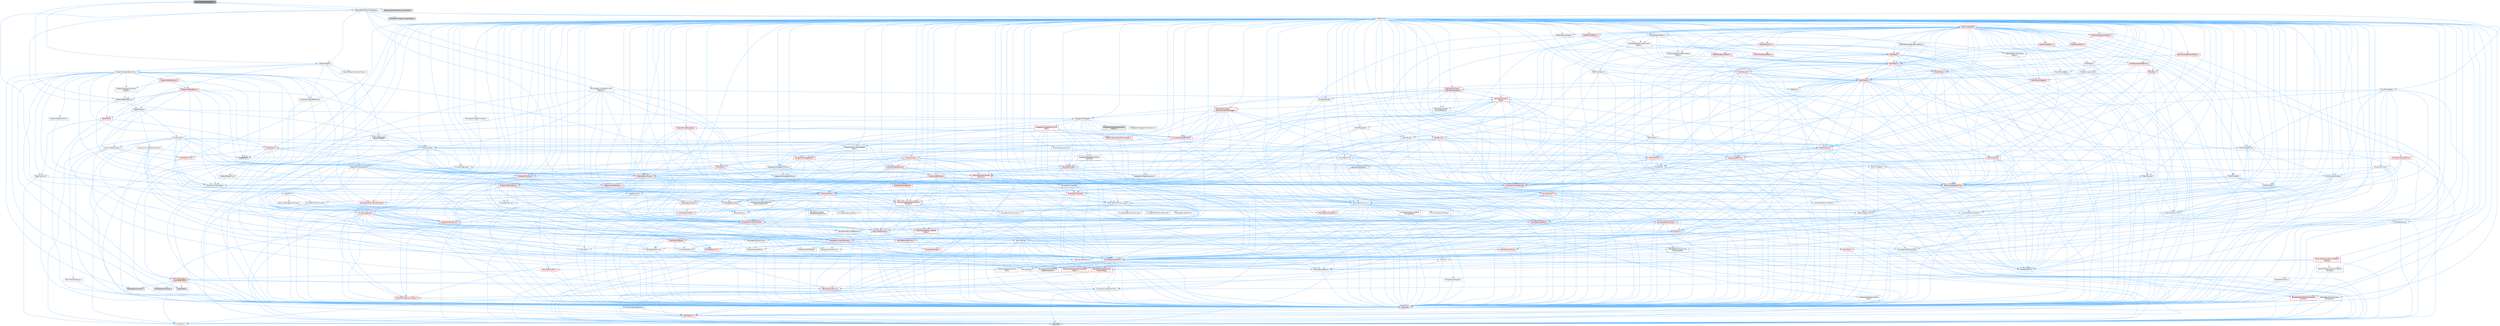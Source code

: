 digraph "GroomAssetInterpolation.h"
{
 // INTERACTIVE_SVG=YES
 // LATEX_PDF_SIZE
  bgcolor="transparent";
  edge [fontname=Helvetica,fontsize=10,labelfontname=Helvetica,labelfontsize=10];
  node [fontname=Helvetica,fontsize=10,shape=box,height=0.2,width=0.4];
  Node1 [id="Node000001",label="GroomAssetInterpolation.h",height=0.2,width=0.4,color="gray40", fillcolor="grey60", style="filled", fontcolor="black",tooltip=" "];
  Node1 -> Node2 [id="edge1_Node000001_Node000002",color="steelblue1",style="solid",tooltip=" "];
  Node2 [id="Node000002",label="UObject/Object.h",height=0.2,width=0.4,color="grey40", fillcolor="white", style="filled",URL="$db/dbf/Object_8h.html",tooltip=" "];
  Node2 -> Node3 [id="edge2_Node000002_Node000003",color="steelblue1",style="solid",tooltip=" "];
  Node3 [id="Node000003",label="UObject/Script.h",height=0.2,width=0.4,color="grey40", fillcolor="white", style="filled",URL="$de/dc6/Script_8h.html",tooltip=" "];
  Node3 -> Node4 [id="edge3_Node000003_Node000004",color="steelblue1",style="solid",tooltip=" "];
  Node4 [id="Node000004",label="Delegates/Delegate.h",height=0.2,width=0.4,color="grey40", fillcolor="white", style="filled",URL="$d4/d80/Delegate_8h.html",tooltip=" "];
  Node4 -> Node5 [id="edge4_Node000004_Node000005",color="steelblue1",style="solid",tooltip=" "];
  Node5 [id="Node000005",label="CoreTypes.h",height=0.2,width=0.4,color="red", fillcolor="#FFF0F0", style="filled",URL="$dc/dec/CoreTypes_8h.html",tooltip=" "];
  Node5 -> Node6 [id="edge5_Node000005_Node000006",color="steelblue1",style="solid",tooltip=" "];
  Node6 [id="Node000006",label="HAL/Platform.h",height=0.2,width=0.4,color="red", fillcolor="#FFF0F0", style="filled",URL="$d9/dd0/Platform_8h.html",tooltip=" "];
  Node6 -> Node7 [id="edge6_Node000006_Node000007",color="steelblue1",style="solid",tooltip=" "];
  Node7 [id="Node000007",label="Misc/Build.h",height=0.2,width=0.4,color="grey40", fillcolor="white", style="filled",URL="$d3/dbb/Build_8h.html",tooltip=" "];
  Node6 -> Node9 [id="edge7_Node000006_Node000009",color="steelblue1",style="solid",tooltip=" "];
  Node9 [id="Node000009",label="type_traits",height=0.2,width=0.4,color="grey60", fillcolor="#E0E0E0", style="filled",tooltip=" "];
  Node4 -> Node19 [id="edge8_Node000004_Node000019",color="steelblue1",style="solid",tooltip=" "];
  Node19 [id="Node000019",label="Misc/AssertionMacros.h",height=0.2,width=0.4,color="red", fillcolor="#FFF0F0", style="filled",URL="$d0/dfa/AssertionMacros_8h.html",tooltip=" "];
  Node19 -> Node5 [id="edge9_Node000019_Node000005",color="steelblue1",style="solid",tooltip=" "];
  Node19 -> Node6 [id="edge10_Node000019_Node000006",color="steelblue1",style="solid",tooltip=" "];
  Node19 -> Node20 [id="edge11_Node000019_Node000020",color="steelblue1",style="solid",tooltip=" "];
  Node20 [id="Node000020",label="HAL/PlatformMisc.h",height=0.2,width=0.4,color="red", fillcolor="#FFF0F0", style="filled",URL="$d0/df5/PlatformMisc_8h.html",tooltip=" "];
  Node20 -> Node5 [id="edge12_Node000020_Node000005",color="steelblue1",style="solid",tooltip=" "];
  Node20 -> Node48 [id="edge13_Node000020_Node000048",color="steelblue1",style="solid",tooltip=" "];
  Node48 [id="Node000048",label="ProfilingDebugging\l/CpuProfilerTrace.h",height=0.2,width=0.4,color="red", fillcolor="#FFF0F0", style="filled",URL="$da/dcb/CpuProfilerTrace_8h.html",tooltip=" "];
  Node48 -> Node5 [id="edge14_Node000048_Node000005",color="steelblue1",style="solid",tooltip=" "];
  Node48 -> Node28 [id="edge15_Node000048_Node000028",color="steelblue1",style="solid",tooltip=" "];
  Node28 [id="Node000028",label="Containers/ContainersFwd.h",height=0.2,width=0.4,color="grey40", fillcolor="white", style="filled",URL="$d4/d0a/ContainersFwd_8h.html",tooltip=" "];
  Node28 -> Node6 [id="edge16_Node000028_Node000006",color="steelblue1",style="solid",tooltip=" "];
  Node28 -> Node5 [id="edge17_Node000028_Node000005",color="steelblue1",style="solid",tooltip=" "];
  Node28 -> Node25 [id="edge18_Node000028_Node000025",color="steelblue1",style="solid",tooltip=" "];
  Node25 [id="Node000025",label="Traits/IsContiguousContainer.h",height=0.2,width=0.4,color="red", fillcolor="#FFF0F0", style="filled",URL="$d5/d3c/IsContiguousContainer_8h.html",tooltip=" "];
  Node25 -> Node5 [id="edge19_Node000025_Node000005",color="steelblue1",style="solid",tooltip=" "];
  Node48 -> Node49 [id="edge20_Node000048_Node000049",color="steelblue1",style="solid",tooltip=" "];
  Node49 [id="Node000049",label="HAL/PlatformAtomics.h",height=0.2,width=0.4,color="red", fillcolor="#FFF0F0", style="filled",URL="$d3/d36/PlatformAtomics_8h.html",tooltip=" "];
  Node49 -> Node5 [id="edge21_Node000049_Node000005",color="steelblue1",style="solid",tooltip=" "];
  Node48 -> Node7 [id="edge22_Node000048_Node000007",color="steelblue1",style="solid",tooltip=" "];
  Node48 -> Node53 [id="edge23_Node000048_Node000053",color="steelblue1",style="solid",tooltip=" "];
  Node53 [id="Node000053",label="Trace/Detail/Channel.h",height=0.2,width=0.4,color="grey60", fillcolor="#E0E0E0", style="filled",tooltip=" "];
  Node48 -> Node54 [id="edge24_Node000048_Node000054",color="steelblue1",style="solid",tooltip=" "];
  Node54 [id="Node000054",label="Trace/Detail/Channel.inl",height=0.2,width=0.4,color="grey60", fillcolor="#E0E0E0", style="filled",tooltip=" "];
  Node48 -> Node55 [id="edge25_Node000048_Node000055",color="steelblue1",style="solid",tooltip=" "];
  Node55 [id="Node000055",label="Trace/Trace.h",height=0.2,width=0.4,color="grey60", fillcolor="#E0E0E0", style="filled",tooltip=" "];
  Node19 -> Node56 [id="edge26_Node000019_Node000056",color="steelblue1",style="solid",tooltip=" "];
  Node56 [id="Node000056",label="Templates/EnableIf.h",height=0.2,width=0.4,color="grey40", fillcolor="white", style="filled",URL="$d7/d60/EnableIf_8h.html",tooltip=" "];
  Node56 -> Node5 [id="edge27_Node000056_Node000005",color="steelblue1",style="solid",tooltip=" "];
  Node19 -> Node57 [id="edge28_Node000019_Node000057",color="steelblue1",style="solid",tooltip=" "];
  Node57 [id="Node000057",label="Templates/IsArrayOrRefOf\lTypeByPredicate.h",height=0.2,width=0.4,color="grey40", fillcolor="white", style="filled",URL="$d6/da1/IsArrayOrRefOfTypeByPredicate_8h.html",tooltip=" "];
  Node57 -> Node5 [id="edge29_Node000057_Node000005",color="steelblue1",style="solid",tooltip=" "];
  Node19 -> Node58 [id="edge30_Node000019_Node000058",color="steelblue1",style="solid",tooltip=" "];
  Node58 [id="Node000058",label="Templates/IsValidVariadic\lFunctionArg.h",height=0.2,width=0.4,color="red", fillcolor="#FFF0F0", style="filled",URL="$d0/dc8/IsValidVariadicFunctionArg_8h.html",tooltip=" "];
  Node58 -> Node5 [id="edge31_Node000058_Node000005",color="steelblue1",style="solid",tooltip=" "];
  Node58 -> Node9 [id="edge32_Node000058_Node000009",color="steelblue1",style="solid",tooltip=" "];
  Node19 -> Node60 [id="edge33_Node000019_Node000060",color="steelblue1",style="solid",tooltip=" "];
  Node60 [id="Node000060",label="Traits/IsCharEncodingCompatible\lWith.h",height=0.2,width=0.4,color="red", fillcolor="#FFF0F0", style="filled",URL="$df/dd1/IsCharEncodingCompatibleWith_8h.html",tooltip=" "];
  Node60 -> Node9 [id="edge34_Node000060_Node000009",color="steelblue1",style="solid",tooltip=" "];
  Node19 -> Node62 [id="edge35_Node000019_Node000062",color="steelblue1",style="solid",tooltip=" "];
  Node62 [id="Node000062",label="Misc/VarArgs.h",height=0.2,width=0.4,color="grey40", fillcolor="white", style="filled",URL="$d5/d6f/VarArgs_8h.html",tooltip=" "];
  Node62 -> Node5 [id="edge36_Node000062_Node000005",color="steelblue1",style="solid",tooltip=" "];
  Node4 -> Node70 [id="edge37_Node000004_Node000070",color="steelblue1",style="solid",tooltip=" "];
  Node70 [id="Node000070",label="UObject/NameTypes.h",height=0.2,width=0.4,color="red", fillcolor="#FFF0F0", style="filled",URL="$d6/d35/NameTypes_8h.html",tooltip=" "];
  Node70 -> Node5 [id="edge38_Node000070_Node000005",color="steelblue1",style="solid",tooltip=" "];
  Node70 -> Node19 [id="edge39_Node000070_Node000019",color="steelblue1",style="solid",tooltip=" "];
  Node70 -> Node71 [id="edge40_Node000070_Node000071",color="steelblue1",style="solid",tooltip=" "];
  Node71 [id="Node000071",label="HAL/UnrealMemory.h",height=0.2,width=0.4,color="red", fillcolor="#FFF0F0", style="filled",URL="$d9/d96/UnrealMemory_8h.html",tooltip=" "];
  Node71 -> Node5 [id="edge41_Node000071_Node000005",color="steelblue1",style="solid",tooltip=" "];
  Node71 -> Node75 [id="edge42_Node000071_Node000075",color="steelblue1",style="solid",tooltip=" "];
  Node75 [id="Node000075",label="HAL/MemoryBase.h",height=0.2,width=0.4,color="red", fillcolor="#FFF0F0", style="filled",URL="$d6/d9f/MemoryBase_8h.html",tooltip=" "];
  Node75 -> Node5 [id="edge43_Node000075_Node000005",color="steelblue1",style="solid",tooltip=" "];
  Node75 -> Node49 [id="edge44_Node000075_Node000049",color="steelblue1",style="solid",tooltip=" "];
  Node75 -> Node32 [id="edge45_Node000075_Node000032",color="steelblue1",style="solid",tooltip=" "];
  Node32 [id="Node000032",label="HAL/PlatformCrt.h",height=0.2,width=0.4,color="red", fillcolor="#FFF0F0", style="filled",URL="$d8/d75/PlatformCrt_8h.html",tooltip=" "];
  Node75 -> Node76 [id="edge46_Node000075_Node000076",color="steelblue1",style="solid",tooltip=" "];
  Node76 [id="Node000076",label="Misc/Exec.h",height=0.2,width=0.4,color="grey40", fillcolor="white", style="filled",URL="$de/ddb/Exec_8h.html",tooltip=" "];
  Node76 -> Node5 [id="edge47_Node000076_Node000005",color="steelblue1",style="solid",tooltip=" "];
  Node76 -> Node19 [id="edge48_Node000076_Node000019",color="steelblue1",style="solid",tooltip=" "];
  Node75 -> Node77 [id="edge49_Node000075_Node000077",color="steelblue1",style="solid",tooltip=" "];
  Node77 [id="Node000077",label="Misc/OutputDevice.h",height=0.2,width=0.4,color="grey40", fillcolor="white", style="filled",URL="$d7/d32/OutputDevice_8h.html",tooltip=" "];
  Node77 -> Node27 [id="edge50_Node000077_Node000027",color="steelblue1",style="solid",tooltip=" "];
  Node27 [id="Node000027",label="CoreFwd.h",height=0.2,width=0.4,color="grey40", fillcolor="white", style="filled",URL="$d1/d1e/CoreFwd_8h.html",tooltip=" "];
  Node27 -> Node5 [id="edge51_Node000027_Node000005",color="steelblue1",style="solid",tooltip=" "];
  Node27 -> Node28 [id="edge52_Node000027_Node000028",color="steelblue1",style="solid",tooltip=" "];
  Node27 -> Node29 [id="edge53_Node000027_Node000029",color="steelblue1",style="solid",tooltip=" "];
  Node29 [id="Node000029",label="Math/MathFwd.h",height=0.2,width=0.4,color="grey40", fillcolor="white", style="filled",URL="$d2/d10/MathFwd_8h.html",tooltip=" "];
  Node29 -> Node6 [id="edge54_Node000029_Node000006",color="steelblue1",style="solid",tooltip=" "];
  Node27 -> Node30 [id="edge55_Node000027_Node000030",color="steelblue1",style="solid",tooltip=" "];
  Node30 [id="Node000030",label="UObject/UObjectHierarchy\lFwd.h",height=0.2,width=0.4,color="grey40", fillcolor="white", style="filled",URL="$d3/d13/UObjectHierarchyFwd_8h.html",tooltip=" "];
  Node77 -> Node5 [id="edge56_Node000077_Node000005",color="steelblue1",style="solid",tooltip=" "];
  Node77 -> Node78 [id="edge57_Node000077_Node000078",color="steelblue1",style="solid",tooltip=" "];
  Node78 [id="Node000078",label="Logging/LogVerbosity.h",height=0.2,width=0.4,color="grey40", fillcolor="white", style="filled",URL="$d2/d8f/LogVerbosity_8h.html",tooltip=" "];
  Node78 -> Node5 [id="edge58_Node000078_Node000005",color="steelblue1",style="solid",tooltip=" "];
  Node77 -> Node62 [id="edge59_Node000077_Node000062",color="steelblue1",style="solid",tooltip=" "];
  Node77 -> Node57 [id="edge60_Node000077_Node000057",color="steelblue1",style="solid",tooltip=" "];
  Node77 -> Node58 [id="edge61_Node000077_Node000058",color="steelblue1",style="solid",tooltip=" "];
  Node77 -> Node60 [id="edge62_Node000077_Node000060",color="steelblue1",style="solid",tooltip=" "];
  Node71 -> Node88 [id="edge63_Node000071_Node000088",color="steelblue1",style="solid",tooltip=" "];
  Node88 [id="Node000088",label="HAL/PlatformMemory.h",height=0.2,width=0.4,color="red", fillcolor="#FFF0F0", style="filled",URL="$de/d68/PlatformMemory_8h.html",tooltip=" "];
  Node88 -> Node5 [id="edge64_Node000088_Node000005",color="steelblue1",style="solid",tooltip=" "];
  Node71 -> Node91 [id="edge65_Node000071_Node000091",color="steelblue1",style="solid",tooltip=" "];
  Node91 [id="Node000091",label="Templates/IsPointer.h",height=0.2,width=0.4,color="grey40", fillcolor="white", style="filled",URL="$d7/d05/IsPointer_8h.html",tooltip=" "];
  Node91 -> Node5 [id="edge66_Node000091_Node000005",color="steelblue1",style="solid",tooltip=" "];
  Node70 -> Node92 [id="edge67_Node000070_Node000092",color="steelblue1",style="solid",tooltip=" "];
  Node92 [id="Node000092",label="Templates/UnrealTypeTraits.h",height=0.2,width=0.4,color="red", fillcolor="#FFF0F0", style="filled",URL="$d2/d2d/UnrealTypeTraits_8h.html",tooltip=" "];
  Node92 -> Node5 [id="edge68_Node000092_Node000005",color="steelblue1",style="solid",tooltip=" "];
  Node92 -> Node91 [id="edge69_Node000092_Node000091",color="steelblue1",style="solid",tooltip=" "];
  Node92 -> Node19 [id="edge70_Node000092_Node000019",color="steelblue1",style="solid",tooltip=" "];
  Node92 -> Node84 [id="edge71_Node000092_Node000084",color="steelblue1",style="solid",tooltip=" "];
  Node84 [id="Node000084",label="Templates/AndOrNot.h",height=0.2,width=0.4,color="grey40", fillcolor="white", style="filled",URL="$db/d0a/AndOrNot_8h.html",tooltip=" "];
  Node84 -> Node5 [id="edge72_Node000084_Node000005",color="steelblue1",style="solid",tooltip=" "];
  Node92 -> Node56 [id="edge73_Node000092_Node000056",color="steelblue1",style="solid",tooltip=" "];
  Node92 -> Node93 [id="edge74_Node000092_Node000093",color="steelblue1",style="solid",tooltip=" "];
  Node93 [id="Node000093",label="Templates/IsArithmetic.h",height=0.2,width=0.4,color="grey40", fillcolor="white", style="filled",URL="$d2/d5d/IsArithmetic_8h.html",tooltip=" "];
  Node93 -> Node5 [id="edge75_Node000093_Node000005",color="steelblue1",style="solid",tooltip=" "];
  Node92 -> Node94 [id="edge76_Node000092_Node000094",color="steelblue1",style="solid",tooltip=" "];
  Node94 [id="Node000094",label="Templates/Models.h",height=0.2,width=0.4,color="red", fillcolor="#FFF0F0", style="filled",URL="$d3/d0c/Models_8h.html",tooltip=" "];
  Node92 -> Node95 [id="edge77_Node000092_Node000095",color="steelblue1",style="solid",tooltip=" "];
  Node95 [id="Node000095",label="Templates/IsPODType.h",height=0.2,width=0.4,color="grey40", fillcolor="white", style="filled",URL="$d7/db1/IsPODType_8h.html",tooltip=" "];
  Node95 -> Node5 [id="edge78_Node000095_Node000005",color="steelblue1",style="solid",tooltip=" "];
  Node92 -> Node96 [id="edge79_Node000092_Node000096",color="steelblue1",style="solid",tooltip=" "];
  Node96 [id="Node000096",label="Templates/IsUECoreType.h",height=0.2,width=0.4,color="grey40", fillcolor="white", style="filled",URL="$d1/db8/IsUECoreType_8h.html",tooltip=" "];
  Node96 -> Node5 [id="edge80_Node000096_Node000005",color="steelblue1",style="solid",tooltip=" "];
  Node96 -> Node9 [id="edge81_Node000096_Node000009",color="steelblue1",style="solid",tooltip=" "];
  Node92 -> Node85 [id="edge82_Node000092_Node000085",color="steelblue1",style="solid",tooltip=" "];
  Node85 [id="Node000085",label="Templates/IsTriviallyCopy\lConstructible.h",height=0.2,width=0.4,color="grey40", fillcolor="white", style="filled",URL="$d3/d78/IsTriviallyCopyConstructible_8h.html",tooltip=" "];
  Node85 -> Node5 [id="edge83_Node000085_Node000005",color="steelblue1",style="solid",tooltip=" "];
  Node85 -> Node9 [id="edge84_Node000085_Node000009",color="steelblue1",style="solid",tooltip=" "];
  Node70 -> Node97 [id="edge85_Node000070_Node000097",color="steelblue1",style="solid",tooltip=" "];
  Node97 [id="Node000097",label="Templates/UnrealTemplate.h",height=0.2,width=0.4,color="red", fillcolor="#FFF0F0", style="filled",URL="$d4/d24/UnrealTemplate_8h.html",tooltip=" "];
  Node97 -> Node5 [id="edge86_Node000097_Node000005",color="steelblue1",style="solid",tooltip=" "];
  Node97 -> Node91 [id="edge87_Node000097_Node000091",color="steelblue1",style="solid",tooltip=" "];
  Node97 -> Node71 [id="edge88_Node000097_Node000071",color="steelblue1",style="solid",tooltip=" "];
  Node97 -> Node92 [id="edge89_Node000097_Node000092",color="steelblue1",style="solid",tooltip=" "];
  Node97 -> Node100 [id="edge90_Node000097_Node000100",color="steelblue1",style="solid",tooltip=" "];
  Node100 [id="Node000100",label="Templates/RemoveReference.h",height=0.2,width=0.4,color="grey40", fillcolor="white", style="filled",URL="$da/dbe/RemoveReference_8h.html",tooltip=" "];
  Node100 -> Node5 [id="edge91_Node000100_Node000005",color="steelblue1",style="solid",tooltip=" "];
  Node97 -> Node101 [id="edge92_Node000097_Node000101",color="steelblue1",style="solid",tooltip=" "];
  Node101 [id="Node000101",label="Templates/TypeCompatible\lBytes.h",height=0.2,width=0.4,color="red", fillcolor="#FFF0F0", style="filled",URL="$df/d0a/TypeCompatibleBytes_8h.html",tooltip=" "];
  Node101 -> Node5 [id="edge93_Node000101_Node000005",color="steelblue1",style="solid",tooltip=" "];
  Node101 -> Node9 [id="edge94_Node000101_Node000009",color="steelblue1",style="solid",tooltip=" "];
  Node97 -> Node25 [id="edge95_Node000097_Node000025",color="steelblue1",style="solid",tooltip=" "];
  Node97 -> Node9 [id="edge96_Node000097_Node000009",color="steelblue1",style="solid",tooltip=" "];
  Node70 -> Node103 [id="edge97_Node000070_Node000103",color="steelblue1",style="solid",tooltip=" "];
  Node103 [id="Node000103",label="Containers/UnrealString.h",height=0.2,width=0.4,color="red", fillcolor="#FFF0F0", style="filled",URL="$d5/dba/UnrealString_8h.html",tooltip=" "];
  Node70 -> Node110 [id="edge98_Node000070_Node000110",color="steelblue1",style="solid",tooltip=" "];
  Node110 [id="Node000110",label="Containers/StringConv.h",height=0.2,width=0.4,color="red", fillcolor="#FFF0F0", style="filled",URL="$d3/ddf/StringConv_8h.html",tooltip=" "];
  Node110 -> Node5 [id="edge99_Node000110_Node000005",color="steelblue1",style="solid",tooltip=" "];
  Node110 -> Node19 [id="edge100_Node000110_Node000019",color="steelblue1",style="solid",tooltip=" "];
  Node110 -> Node111 [id="edge101_Node000110_Node000111",color="steelblue1",style="solid",tooltip=" "];
  Node111 [id="Node000111",label="Containers/ContainerAllocation\lPolicies.h",height=0.2,width=0.4,color="red", fillcolor="#FFF0F0", style="filled",URL="$d7/dff/ContainerAllocationPolicies_8h.html",tooltip=" "];
  Node111 -> Node5 [id="edge102_Node000111_Node000005",color="steelblue1",style="solid",tooltip=" "];
  Node111 -> Node111 [id="edge103_Node000111_Node000111",color="steelblue1",style="solid",tooltip=" "];
  Node111 -> Node113 [id="edge104_Node000111_Node000113",color="steelblue1",style="solid",tooltip=" "];
  Node113 [id="Node000113",label="HAL/PlatformMath.h",height=0.2,width=0.4,color="red", fillcolor="#FFF0F0", style="filled",URL="$dc/d53/PlatformMath_8h.html",tooltip=" "];
  Node113 -> Node5 [id="edge105_Node000113_Node000005",color="steelblue1",style="solid",tooltip=" "];
  Node111 -> Node71 [id="edge106_Node000111_Node000071",color="steelblue1",style="solid",tooltip=" "];
  Node111 -> Node42 [id="edge107_Node000111_Node000042",color="steelblue1",style="solid",tooltip=" "];
  Node42 [id="Node000042",label="Math/NumericLimits.h",height=0.2,width=0.4,color="grey40", fillcolor="white", style="filled",URL="$df/d1b/NumericLimits_8h.html",tooltip=" "];
  Node42 -> Node5 [id="edge108_Node000042_Node000005",color="steelblue1",style="solid",tooltip=" "];
  Node111 -> Node19 [id="edge109_Node000111_Node000019",color="steelblue1",style="solid",tooltip=" "];
  Node111 -> Node121 [id="edge110_Node000111_Node000121",color="steelblue1",style="solid",tooltip=" "];
  Node121 [id="Node000121",label="Templates/IsPolymorphic.h",height=0.2,width=0.4,color="grey40", fillcolor="white", style="filled",URL="$dc/d20/IsPolymorphic_8h.html",tooltip=" "];
  Node111 -> Node122 [id="edge111_Node000111_Node000122",color="steelblue1",style="solid",tooltip=" "];
  Node122 [id="Node000122",label="Templates/MemoryOps.h",height=0.2,width=0.4,color="red", fillcolor="#FFF0F0", style="filled",URL="$db/dea/MemoryOps_8h.html",tooltip=" "];
  Node122 -> Node5 [id="edge112_Node000122_Node000005",color="steelblue1",style="solid",tooltip=" "];
  Node122 -> Node71 [id="edge113_Node000122_Node000071",color="steelblue1",style="solid",tooltip=" "];
  Node122 -> Node86 [id="edge114_Node000122_Node000086",color="steelblue1",style="solid",tooltip=" "];
  Node86 [id="Node000086",label="Templates/IsTriviallyCopy\lAssignable.h",height=0.2,width=0.4,color="grey40", fillcolor="white", style="filled",URL="$d2/df2/IsTriviallyCopyAssignable_8h.html",tooltip=" "];
  Node86 -> Node5 [id="edge115_Node000086_Node000005",color="steelblue1",style="solid",tooltip=" "];
  Node86 -> Node9 [id="edge116_Node000086_Node000009",color="steelblue1",style="solid",tooltip=" "];
  Node122 -> Node85 [id="edge117_Node000122_Node000085",color="steelblue1",style="solid",tooltip=" "];
  Node122 -> Node92 [id="edge118_Node000122_Node000092",color="steelblue1",style="solid",tooltip=" "];
  Node122 -> Node9 [id="edge119_Node000122_Node000009",color="steelblue1",style="solid",tooltip=" "];
  Node111 -> Node101 [id="edge120_Node000111_Node000101",color="steelblue1",style="solid",tooltip=" "];
  Node111 -> Node9 [id="edge121_Node000111_Node000009",color="steelblue1",style="solid",tooltip=" "];
  Node110 -> Node123 [id="edge122_Node000110_Node000123",color="steelblue1",style="solid",tooltip=" "];
  Node123 [id="Node000123",label="Containers/Array.h",height=0.2,width=0.4,color="red", fillcolor="#FFF0F0", style="filled",URL="$df/dd0/Array_8h.html",tooltip=" "];
  Node123 -> Node5 [id="edge123_Node000123_Node000005",color="steelblue1",style="solid",tooltip=" "];
  Node123 -> Node19 [id="edge124_Node000123_Node000019",color="steelblue1",style="solid",tooltip=" "];
  Node123 -> Node71 [id="edge125_Node000123_Node000071",color="steelblue1",style="solid",tooltip=" "];
  Node123 -> Node92 [id="edge126_Node000123_Node000092",color="steelblue1",style="solid",tooltip=" "];
  Node123 -> Node97 [id="edge127_Node000123_Node000097",color="steelblue1",style="solid",tooltip=" "];
  Node123 -> Node111 [id="edge128_Node000123_Node000111",color="steelblue1",style="solid",tooltip=" "];
  Node123 -> Node129 [id="edge129_Node000123_Node000129",color="steelblue1",style="solid",tooltip=" "];
  Node129 [id="Node000129",label="Containers/ContainerElement\lTypeCompatibility.h",height=0.2,width=0.4,color="grey40", fillcolor="white", style="filled",URL="$df/ddf/ContainerElementTypeCompatibility_8h.html",tooltip=" "];
  Node129 -> Node5 [id="edge130_Node000129_Node000005",color="steelblue1",style="solid",tooltip=" "];
  Node129 -> Node92 [id="edge131_Node000129_Node000092",color="steelblue1",style="solid",tooltip=" "];
  Node123 -> Node130 [id="edge132_Node000123_Node000130",color="steelblue1",style="solid",tooltip=" "];
  Node130 [id="Node000130",label="Serialization/Archive.h",height=0.2,width=0.4,color="grey40", fillcolor="white", style="filled",URL="$d7/d3b/Archive_8h.html",tooltip=" "];
  Node130 -> Node27 [id="edge133_Node000130_Node000027",color="steelblue1",style="solid",tooltip=" "];
  Node130 -> Node5 [id="edge134_Node000130_Node000005",color="steelblue1",style="solid",tooltip=" "];
  Node130 -> Node131 [id="edge135_Node000130_Node000131",color="steelblue1",style="solid",tooltip=" "];
  Node131 [id="Node000131",label="HAL/PlatformProperties.h",height=0.2,width=0.4,color="red", fillcolor="#FFF0F0", style="filled",URL="$d9/db0/PlatformProperties_8h.html",tooltip=" "];
  Node131 -> Node5 [id="edge136_Node000131_Node000005",color="steelblue1",style="solid",tooltip=" "];
  Node130 -> Node134 [id="edge137_Node000130_Node000134",color="steelblue1",style="solid",tooltip=" "];
  Node134 [id="Node000134",label="Internationalization\l/TextNamespaceFwd.h",height=0.2,width=0.4,color="grey40", fillcolor="white", style="filled",URL="$d8/d97/TextNamespaceFwd_8h.html",tooltip=" "];
  Node134 -> Node5 [id="edge138_Node000134_Node000005",color="steelblue1",style="solid",tooltip=" "];
  Node130 -> Node29 [id="edge139_Node000130_Node000029",color="steelblue1",style="solid",tooltip=" "];
  Node130 -> Node19 [id="edge140_Node000130_Node000019",color="steelblue1",style="solid",tooltip=" "];
  Node130 -> Node7 [id="edge141_Node000130_Node000007",color="steelblue1",style="solid",tooltip=" "];
  Node130 -> Node43 [id="edge142_Node000130_Node000043",color="steelblue1",style="solid",tooltip=" "];
  Node43 [id="Node000043",label="Misc/CompressionFlags.h",height=0.2,width=0.4,color="grey40", fillcolor="white", style="filled",URL="$d9/d76/CompressionFlags_8h.html",tooltip=" "];
  Node130 -> Node135 [id="edge143_Node000130_Node000135",color="steelblue1",style="solid",tooltip=" "];
  Node135 [id="Node000135",label="Misc/EngineVersionBase.h",height=0.2,width=0.4,color="grey40", fillcolor="white", style="filled",URL="$d5/d2b/EngineVersionBase_8h.html",tooltip=" "];
  Node135 -> Node5 [id="edge144_Node000135_Node000005",color="steelblue1",style="solid",tooltip=" "];
  Node130 -> Node62 [id="edge145_Node000130_Node000062",color="steelblue1",style="solid",tooltip=" "];
  Node130 -> Node136 [id="edge146_Node000130_Node000136",color="steelblue1",style="solid",tooltip=" "];
  Node136 [id="Node000136",label="Serialization/ArchiveCook\lData.h",height=0.2,width=0.4,color="grey40", fillcolor="white", style="filled",URL="$dc/db6/ArchiveCookData_8h.html",tooltip=" "];
  Node136 -> Node6 [id="edge147_Node000136_Node000006",color="steelblue1",style="solid",tooltip=" "];
  Node130 -> Node137 [id="edge148_Node000130_Node000137",color="steelblue1",style="solid",tooltip=" "];
  Node137 [id="Node000137",label="Serialization/ArchiveSave\lPackageData.h",height=0.2,width=0.4,color="grey40", fillcolor="white", style="filled",URL="$d1/d37/ArchiveSavePackageData_8h.html",tooltip=" "];
  Node130 -> Node56 [id="edge149_Node000130_Node000056",color="steelblue1",style="solid",tooltip=" "];
  Node130 -> Node57 [id="edge150_Node000130_Node000057",color="steelblue1",style="solid",tooltip=" "];
  Node130 -> Node138 [id="edge151_Node000130_Node000138",color="steelblue1",style="solid",tooltip=" "];
  Node138 [id="Node000138",label="Templates/IsEnumClass.h",height=0.2,width=0.4,color="grey40", fillcolor="white", style="filled",URL="$d7/d15/IsEnumClass_8h.html",tooltip=" "];
  Node138 -> Node5 [id="edge152_Node000138_Node000005",color="steelblue1",style="solid",tooltip=" "];
  Node138 -> Node84 [id="edge153_Node000138_Node000084",color="steelblue1",style="solid",tooltip=" "];
  Node130 -> Node118 [id="edge154_Node000130_Node000118",color="steelblue1",style="solid",tooltip=" "];
  Node118 [id="Node000118",label="Templates/IsSigned.h",height=0.2,width=0.4,color="grey40", fillcolor="white", style="filled",URL="$d8/dd8/IsSigned_8h.html",tooltip=" "];
  Node118 -> Node5 [id="edge155_Node000118_Node000005",color="steelblue1",style="solid",tooltip=" "];
  Node130 -> Node58 [id="edge156_Node000130_Node000058",color="steelblue1",style="solid",tooltip=" "];
  Node130 -> Node97 [id="edge157_Node000130_Node000097",color="steelblue1",style="solid",tooltip=" "];
  Node130 -> Node60 [id="edge158_Node000130_Node000060",color="steelblue1",style="solid",tooltip=" "];
  Node130 -> Node139 [id="edge159_Node000130_Node000139",color="steelblue1",style="solid",tooltip=" "];
  Node139 [id="Node000139",label="UObject/ObjectVersion.h",height=0.2,width=0.4,color="grey40", fillcolor="white", style="filled",URL="$da/d63/ObjectVersion_8h.html",tooltip=" "];
  Node139 -> Node5 [id="edge160_Node000139_Node000005",color="steelblue1",style="solid",tooltip=" "];
  Node123 -> Node160 [id="edge161_Node000123_Node000160",color="steelblue1",style="solid",tooltip=" "];
  Node160 [id="Node000160",label="Templates/IdentityFunctor.h",height=0.2,width=0.4,color="grey40", fillcolor="white", style="filled",URL="$d7/d2e/IdentityFunctor_8h.html",tooltip=" "];
  Node160 -> Node6 [id="edge162_Node000160_Node000006",color="steelblue1",style="solid",tooltip=" "];
  Node123 -> Node156 [id="edge163_Node000123_Node000156",color="steelblue1",style="solid",tooltip=" "];
  Node156 [id="Node000156",label="Templates/Invoke.h",height=0.2,width=0.4,color="red", fillcolor="#FFF0F0", style="filled",URL="$d7/deb/Invoke_8h.html",tooltip=" "];
  Node156 -> Node5 [id="edge164_Node000156_Node000005",color="steelblue1",style="solid",tooltip=" "];
  Node156 -> Node97 [id="edge165_Node000156_Node000097",color="steelblue1",style="solid",tooltip=" "];
  Node156 -> Node9 [id="edge166_Node000156_Node000009",color="steelblue1",style="solid",tooltip=" "];
  Node123 -> Node161 [id="edge167_Node000123_Node000161",color="steelblue1",style="solid",tooltip=" "];
  Node161 [id="Node000161",label="Templates/Less.h",height=0.2,width=0.4,color="grey40", fillcolor="white", style="filled",URL="$de/dc8/Less_8h.html",tooltip=" "];
  Node161 -> Node5 [id="edge168_Node000161_Node000005",color="steelblue1",style="solid",tooltip=" "];
  Node161 -> Node97 [id="edge169_Node000161_Node000097",color="steelblue1",style="solid",tooltip=" "];
  Node123 -> Node169 [id="edge170_Node000123_Node000169",color="steelblue1",style="solid",tooltip=" "];
  Node169 [id="Node000169",label="Templates/Sorting.h",height=0.2,width=0.4,color="red", fillcolor="#FFF0F0", style="filled",URL="$d3/d9e/Sorting_8h.html",tooltip=" "];
  Node169 -> Node5 [id="edge171_Node000169_Node000005",color="steelblue1",style="solid",tooltip=" "];
  Node169 -> Node113 [id="edge172_Node000169_Node000113",color="steelblue1",style="solid",tooltip=" "];
  Node169 -> Node161 [id="edge173_Node000169_Node000161",color="steelblue1",style="solid",tooltip=" "];
  Node123 -> Node173 [id="edge174_Node000123_Node000173",color="steelblue1",style="solid",tooltip=" "];
  Node173 [id="Node000173",label="Templates/AlignmentTemplates.h",height=0.2,width=0.4,color="red", fillcolor="#FFF0F0", style="filled",URL="$dd/d32/AlignmentTemplates_8h.html",tooltip=" "];
  Node173 -> Node5 [id="edge175_Node000173_Node000005",color="steelblue1",style="solid",tooltip=" "];
  Node173 -> Node91 [id="edge176_Node000173_Node000091",color="steelblue1",style="solid",tooltip=" "];
  Node123 -> Node9 [id="edge177_Node000123_Node000009",color="steelblue1",style="solid",tooltip=" "];
  Node110 -> Node147 [id="edge178_Node000110_Node000147",color="steelblue1",style="solid",tooltip=" "];
  Node147 [id="Node000147",label="Misc/CString.h",height=0.2,width=0.4,color="grey40", fillcolor="white", style="filled",URL="$d2/d49/CString_8h.html",tooltip=" "];
  Node147 -> Node5 [id="edge179_Node000147_Node000005",color="steelblue1",style="solid",tooltip=" "];
  Node147 -> Node32 [id="edge180_Node000147_Node000032",color="steelblue1",style="solid",tooltip=" "];
  Node147 -> Node73 [id="edge181_Node000147_Node000073",color="steelblue1",style="solid",tooltip=" "];
  Node73 [id="Node000073",label="HAL/PlatformString.h",height=0.2,width=0.4,color="red", fillcolor="#FFF0F0", style="filled",URL="$db/db5/PlatformString_8h.html",tooltip=" "];
  Node73 -> Node5 [id="edge182_Node000073_Node000005",color="steelblue1",style="solid",tooltip=" "];
  Node147 -> Node19 [id="edge183_Node000147_Node000019",color="steelblue1",style="solid",tooltip=" "];
  Node147 -> Node148 [id="edge184_Node000147_Node000148",color="steelblue1",style="solid",tooltip=" "];
  Node148 [id="Node000148",label="Misc/Char.h",height=0.2,width=0.4,color="red", fillcolor="#FFF0F0", style="filled",URL="$d0/d58/Char_8h.html",tooltip=" "];
  Node148 -> Node5 [id="edge185_Node000148_Node000005",color="steelblue1",style="solid",tooltip=" "];
  Node148 -> Node9 [id="edge186_Node000148_Node000009",color="steelblue1",style="solid",tooltip=" "];
  Node147 -> Node62 [id="edge187_Node000147_Node000062",color="steelblue1",style="solid",tooltip=" "];
  Node147 -> Node57 [id="edge188_Node000147_Node000057",color="steelblue1",style="solid",tooltip=" "];
  Node147 -> Node58 [id="edge189_Node000147_Node000058",color="steelblue1",style="solid",tooltip=" "];
  Node147 -> Node60 [id="edge190_Node000147_Node000060",color="steelblue1",style="solid",tooltip=" "];
  Node110 -> Node174 [id="edge191_Node000110_Node000174",color="steelblue1",style="solid",tooltip=" "];
  Node174 [id="Node000174",label="Templates/IsArray.h",height=0.2,width=0.4,color="grey40", fillcolor="white", style="filled",URL="$d8/d8d/IsArray_8h.html",tooltip=" "];
  Node174 -> Node5 [id="edge192_Node000174_Node000005",color="steelblue1",style="solid",tooltip=" "];
  Node110 -> Node97 [id="edge193_Node000110_Node000097",color="steelblue1",style="solid",tooltip=" "];
  Node110 -> Node92 [id="edge194_Node000110_Node000092",color="steelblue1",style="solid",tooltip=" "];
  Node110 -> Node60 [id="edge195_Node000110_Node000060",color="steelblue1",style="solid",tooltip=" "];
  Node110 -> Node25 [id="edge196_Node000110_Node000025",color="steelblue1",style="solid",tooltip=" "];
  Node110 -> Node9 [id="edge197_Node000110_Node000009",color="steelblue1",style="solid",tooltip=" "];
  Node70 -> Node22 [id="edge198_Node000070_Node000022",color="steelblue1",style="solid",tooltip=" "];
  Node22 [id="Node000022",label="Containers/StringFwd.h",height=0.2,width=0.4,color="red", fillcolor="#FFF0F0", style="filled",URL="$df/d37/StringFwd_8h.html",tooltip=" "];
  Node22 -> Node5 [id="edge199_Node000022_Node000005",color="steelblue1",style="solid",tooltip=" "];
  Node22 -> Node25 [id="edge200_Node000022_Node000025",color="steelblue1",style="solid",tooltip=" "];
  Node70 -> Node175 [id="edge201_Node000070_Node000175",color="steelblue1",style="solid",tooltip=" "];
  Node175 [id="Node000175",label="UObject/UnrealNames.h",height=0.2,width=0.4,color="red", fillcolor="#FFF0F0", style="filled",URL="$d8/db1/UnrealNames_8h.html",tooltip=" "];
  Node175 -> Node5 [id="edge202_Node000175_Node000005",color="steelblue1",style="solid",tooltip=" "];
  Node70 -> Node141 [id="edge203_Node000070_Node000141",color="steelblue1",style="solid",tooltip=" "];
  Node141 [id="Node000141",label="Serialization/MemoryLayout.h",height=0.2,width=0.4,color="grey40", fillcolor="white", style="filled",URL="$d7/d66/MemoryLayout_8h.html",tooltip=" "];
  Node141 -> Node142 [id="edge204_Node000141_Node000142",color="steelblue1",style="solid",tooltip=" "];
  Node142 [id="Node000142",label="Concepts/StaticClassProvider.h",height=0.2,width=0.4,color="grey40", fillcolor="white", style="filled",URL="$dd/d83/StaticClassProvider_8h.html",tooltip=" "];
  Node141 -> Node143 [id="edge205_Node000141_Node000143",color="steelblue1",style="solid",tooltip=" "];
  Node143 [id="Node000143",label="Concepts/StaticStructProvider.h",height=0.2,width=0.4,color="grey40", fillcolor="white", style="filled",URL="$d5/d77/StaticStructProvider_8h.html",tooltip=" "];
  Node141 -> Node144 [id="edge206_Node000141_Node000144",color="steelblue1",style="solid",tooltip=" "];
  Node144 [id="Node000144",label="Containers/EnumAsByte.h",height=0.2,width=0.4,color="grey40", fillcolor="white", style="filled",URL="$d6/d9a/EnumAsByte_8h.html",tooltip=" "];
  Node144 -> Node5 [id="edge207_Node000144_Node000005",color="steelblue1",style="solid",tooltip=" "];
  Node144 -> Node95 [id="edge208_Node000144_Node000095",color="steelblue1",style="solid",tooltip=" "];
  Node144 -> Node145 [id="edge209_Node000144_Node000145",color="steelblue1",style="solid",tooltip=" "];
  Node145 [id="Node000145",label="Templates/TypeHash.h",height=0.2,width=0.4,color="red", fillcolor="#FFF0F0", style="filled",URL="$d1/d62/TypeHash_8h.html",tooltip=" "];
  Node145 -> Node5 [id="edge210_Node000145_Node000005",color="steelblue1",style="solid",tooltip=" "];
  Node145 -> Node146 [id="edge211_Node000145_Node000146",color="steelblue1",style="solid",tooltip=" "];
  Node146 [id="Node000146",label="Misc/Crc.h",height=0.2,width=0.4,color="red", fillcolor="#FFF0F0", style="filled",URL="$d4/dd2/Crc_8h.html",tooltip=" "];
  Node146 -> Node5 [id="edge212_Node000146_Node000005",color="steelblue1",style="solid",tooltip=" "];
  Node146 -> Node73 [id="edge213_Node000146_Node000073",color="steelblue1",style="solid",tooltip=" "];
  Node146 -> Node19 [id="edge214_Node000146_Node000019",color="steelblue1",style="solid",tooltip=" "];
  Node146 -> Node147 [id="edge215_Node000146_Node000147",color="steelblue1",style="solid",tooltip=" "];
  Node146 -> Node148 [id="edge216_Node000146_Node000148",color="steelblue1",style="solid",tooltip=" "];
  Node146 -> Node92 [id="edge217_Node000146_Node000092",color="steelblue1",style="solid",tooltip=" "];
  Node145 -> Node9 [id="edge218_Node000145_Node000009",color="steelblue1",style="solid",tooltip=" "];
  Node141 -> Node22 [id="edge219_Node000141_Node000022",color="steelblue1",style="solid",tooltip=" "];
  Node141 -> Node71 [id="edge220_Node000141_Node000071",color="steelblue1",style="solid",tooltip=" "];
  Node141 -> Node152 [id="edge221_Node000141_Node000152",color="steelblue1",style="solid",tooltip=" "];
  Node152 [id="Node000152",label="Misc/DelayedAutoRegister.h",height=0.2,width=0.4,color="grey40", fillcolor="white", style="filled",URL="$d1/dda/DelayedAutoRegister_8h.html",tooltip=" "];
  Node152 -> Node6 [id="edge222_Node000152_Node000006",color="steelblue1",style="solid",tooltip=" "];
  Node141 -> Node56 [id="edge223_Node000141_Node000056",color="steelblue1",style="solid",tooltip=" "];
  Node141 -> Node153 [id="edge224_Node000141_Node000153",color="steelblue1",style="solid",tooltip=" "];
  Node153 [id="Node000153",label="Templates/IsAbstract.h",height=0.2,width=0.4,color="grey40", fillcolor="white", style="filled",URL="$d8/db7/IsAbstract_8h.html",tooltip=" "];
  Node141 -> Node121 [id="edge225_Node000141_Node000121",color="steelblue1",style="solid",tooltip=" "];
  Node141 -> Node94 [id="edge226_Node000141_Node000094",color="steelblue1",style="solid",tooltip=" "];
  Node141 -> Node97 [id="edge227_Node000141_Node000097",color="steelblue1",style="solid",tooltip=" "];
  Node70 -> Node177 [id="edge228_Node000070_Node000177",color="steelblue1",style="solid",tooltip=" "];
  Node177 [id="Node000177",label="Misc/StringBuilder.h",height=0.2,width=0.4,color="red", fillcolor="#FFF0F0", style="filled",URL="$d4/d52/StringBuilder_8h.html",tooltip=" "];
  Node177 -> Node22 [id="edge229_Node000177_Node000022",color="steelblue1",style="solid",tooltip=" "];
  Node177 -> Node5 [id="edge230_Node000177_Node000005",color="steelblue1",style="solid",tooltip=" "];
  Node177 -> Node73 [id="edge231_Node000177_Node000073",color="steelblue1",style="solid",tooltip=" "];
  Node177 -> Node71 [id="edge232_Node000177_Node000071",color="steelblue1",style="solid",tooltip=" "];
  Node177 -> Node19 [id="edge233_Node000177_Node000019",color="steelblue1",style="solid",tooltip=" "];
  Node177 -> Node147 [id="edge234_Node000177_Node000147",color="steelblue1",style="solid",tooltip=" "];
  Node177 -> Node56 [id="edge235_Node000177_Node000056",color="steelblue1",style="solid",tooltip=" "];
  Node177 -> Node57 [id="edge236_Node000177_Node000057",color="steelblue1",style="solid",tooltip=" "];
  Node177 -> Node58 [id="edge237_Node000177_Node000058",color="steelblue1",style="solid",tooltip=" "];
  Node177 -> Node97 [id="edge238_Node000177_Node000097",color="steelblue1",style="solid",tooltip=" "];
  Node177 -> Node92 [id="edge239_Node000177_Node000092",color="steelblue1",style="solid",tooltip=" "];
  Node177 -> Node60 [id="edge240_Node000177_Node000060",color="steelblue1",style="solid",tooltip=" "];
  Node177 -> Node25 [id="edge241_Node000177_Node000025",color="steelblue1",style="solid",tooltip=" "];
  Node177 -> Node9 [id="edge242_Node000177_Node000009",color="steelblue1",style="solid",tooltip=" "];
  Node70 -> Node55 [id="edge243_Node000070_Node000055",color="steelblue1",style="solid",tooltip=" "];
  Node4 -> Node183 [id="edge244_Node000004_Node000183",color="steelblue1",style="solid",tooltip=" "];
  Node183 [id="Node000183",label="Templates/SharedPointer.h",height=0.2,width=0.4,color="red", fillcolor="#FFF0F0", style="filled",URL="$d2/d17/SharedPointer_8h.html",tooltip=" "];
  Node183 -> Node5 [id="edge245_Node000183_Node000005",color="steelblue1",style="solid",tooltip=" "];
  Node183 -> Node184 [id="edge246_Node000183_Node000184",color="steelblue1",style="solid",tooltip=" "];
  Node184 [id="Node000184",label="Templates/PointerIsConvertible\lFromTo.h",height=0.2,width=0.4,color="red", fillcolor="#FFF0F0", style="filled",URL="$d6/d65/PointerIsConvertibleFromTo_8h.html",tooltip=" "];
  Node184 -> Node5 [id="edge247_Node000184_Node000005",color="steelblue1",style="solid",tooltip=" "];
  Node184 -> Node9 [id="edge248_Node000184_Node000009",color="steelblue1",style="solid",tooltip=" "];
  Node183 -> Node19 [id="edge249_Node000183_Node000019",color="steelblue1",style="solid",tooltip=" "];
  Node183 -> Node71 [id="edge250_Node000183_Node000071",color="steelblue1",style="solid",tooltip=" "];
  Node183 -> Node123 [id="edge251_Node000183_Node000123",color="steelblue1",style="solid",tooltip=" "];
  Node183 -> Node185 [id="edge252_Node000183_Node000185",color="steelblue1",style="solid",tooltip=" "];
  Node185 [id="Node000185",label="Containers/Map.h",height=0.2,width=0.4,color="grey40", fillcolor="white", style="filled",URL="$df/d79/Map_8h.html",tooltip=" "];
  Node185 -> Node5 [id="edge253_Node000185_Node000005",color="steelblue1",style="solid",tooltip=" "];
  Node185 -> Node186 [id="edge254_Node000185_Node000186",color="steelblue1",style="solid",tooltip=" "];
  Node186 [id="Node000186",label="Algo/Reverse.h",height=0.2,width=0.4,color="grey40", fillcolor="white", style="filled",URL="$d5/d93/Reverse_8h.html",tooltip=" "];
  Node186 -> Node5 [id="edge255_Node000186_Node000005",color="steelblue1",style="solid",tooltip=" "];
  Node186 -> Node97 [id="edge256_Node000186_Node000097",color="steelblue1",style="solid",tooltip=" "];
  Node185 -> Node129 [id="edge257_Node000185_Node000129",color="steelblue1",style="solid",tooltip=" "];
  Node185 -> Node187 [id="edge258_Node000185_Node000187",color="steelblue1",style="solid",tooltip=" "];
  Node187 [id="Node000187",label="Containers/Set.h",height=0.2,width=0.4,color="red", fillcolor="#FFF0F0", style="filled",URL="$d4/d45/Set_8h.html",tooltip=" "];
  Node187 -> Node111 [id="edge259_Node000187_Node000111",color="steelblue1",style="solid",tooltip=" "];
  Node187 -> Node129 [id="edge260_Node000187_Node000129",color="steelblue1",style="solid",tooltip=" "];
  Node187 -> Node189 [id="edge261_Node000187_Node000189",color="steelblue1",style="solid",tooltip=" "];
  Node189 [id="Node000189",label="Containers/SparseArray.h",height=0.2,width=0.4,color="red", fillcolor="#FFF0F0", style="filled",URL="$d5/dbf/SparseArray_8h.html",tooltip=" "];
  Node189 -> Node5 [id="edge262_Node000189_Node000005",color="steelblue1",style="solid",tooltip=" "];
  Node189 -> Node19 [id="edge263_Node000189_Node000019",color="steelblue1",style="solid",tooltip=" "];
  Node189 -> Node71 [id="edge264_Node000189_Node000071",color="steelblue1",style="solid",tooltip=" "];
  Node189 -> Node92 [id="edge265_Node000189_Node000092",color="steelblue1",style="solid",tooltip=" "];
  Node189 -> Node97 [id="edge266_Node000189_Node000097",color="steelblue1",style="solid",tooltip=" "];
  Node189 -> Node111 [id="edge267_Node000189_Node000111",color="steelblue1",style="solid",tooltip=" "];
  Node189 -> Node161 [id="edge268_Node000189_Node000161",color="steelblue1",style="solid",tooltip=" "];
  Node189 -> Node123 [id="edge269_Node000189_Node000123",color="steelblue1",style="solid",tooltip=" "];
  Node189 -> Node172 [id="edge270_Node000189_Node000172",color="steelblue1",style="solid",tooltip=" "];
  Node172 [id="Node000172",label="Math/UnrealMathUtility.h",height=0.2,width=0.4,color="red", fillcolor="#FFF0F0", style="filled",URL="$db/db8/UnrealMathUtility_8h.html",tooltip=" "];
  Node172 -> Node5 [id="edge271_Node000172_Node000005",color="steelblue1",style="solid",tooltip=" "];
  Node172 -> Node19 [id="edge272_Node000172_Node000019",color="steelblue1",style="solid",tooltip=" "];
  Node172 -> Node113 [id="edge273_Node000172_Node000113",color="steelblue1",style="solid",tooltip=" "];
  Node172 -> Node29 [id="edge274_Node000172_Node000029",color="steelblue1",style="solid",tooltip=" "];
  Node189 -> Node190 [id="edge275_Node000189_Node000190",color="steelblue1",style="solid",tooltip=" "];
  Node190 [id="Node000190",label="Containers/ScriptArray.h",height=0.2,width=0.4,color="red", fillcolor="#FFF0F0", style="filled",URL="$dc/daf/ScriptArray_8h.html",tooltip=" "];
  Node190 -> Node5 [id="edge276_Node000190_Node000005",color="steelblue1",style="solid",tooltip=" "];
  Node190 -> Node19 [id="edge277_Node000190_Node000019",color="steelblue1",style="solid",tooltip=" "];
  Node190 -> Node71 [id="edge278_Node000190_Node000071",color="steelblue1",style="solid",tooltip=" "];
  Node190 -> Node111 [id="edge279_Node000190_Node000111",color="steelblue1",style="solid",tooltip=" "];
  Node190 -> Node123 [id="edge280_Node000190_Node000123",color="steelblue1",style="solid",tooltip=" "];
  Node189 -> Node191 [id="edge281_Node000189_Node000191",color="steelblue1",style="solid",tooltip=" "];
  Node191 [id="Node000191",label="Containers/BitArray.h",height=0.2,width=0.4,color="red", fillcolor="#FFF0F0", style="filled",URL="$d1/de4/BitArray_8h.html",tooltip=" "];
  Node191 -> Node111 [id="edge282_Node000191_Node000111",color="steelblue1",style="solid",tooltip=" "];
  Node191 -> Node5 [id="edge283_Node000191_Node000005",color="steelblue1",style="solid",tooltip=" "];
  Node191 -> Node49 [id="edge284_Node000191_Node000049",color="steelblue1",style="solid",tooltip=" "];
  Node191 -> Node71 [id="edge285_Node000191_Node000071",color="steelblue1",style="solid",tooltip=" "];
  Node191 -> Node172 [id="edge286_Node000191_Node000172",color="steelblue1",style="solid",tooltip=" "];
  Node191 -> Node19 [id="edge287_Node000191_Node000019",color="steelblue1",style="solid",tooltip=" "];
  Node191 -> Node44 [id="edge288_Node000191_Node000044",color="steelblue1",style="solid",tooltip=" "];
  Node44 [id="Node000044",label="Misc/EnumClassFlags.h",height=0.2,width=0.4,color="grey40", fillcolor="white", style="filled",URL="$d8/de7/EnumClassFlags_8h.html",tooltip=" "];
  Node191 -> Node130 [id="edge289_Node000191_Node000130",color="steelblue1",style="solid",tooltip=" "];
  Node191 -> Node141 [id="edge290_Node000191_Node000141",color="steelblue1",style="solid",tooltip=" "];
  Node191 -> Node56 [id="edge291_Node000191_Node000056",color="steelblue1",style="solid",tooltip=" "];
  Node191 -> Node156 [id="edge292_Node000191_Node000156",color="steelblue1",style="solid",tooltip=" "];
  Node191 -> Node97 [id="edge293_Node000191_Node000097",color="steelblue1",style="solid",tooltip=" "];
  Node191 -> Node92 [id="edge294_Node000191_Node000092",color="steelblue1",style="solid",tooltip=" "];
  Node189 -> Node192 [id="edge295_Node000189_Node000192",color="steelblue1",style="solid",tooltip=" "];
  Node192 [id="Node000192",label="Serialization/Structured\lArchive.h",height=0.2,width=0.4,color="red", fillcolor="#FFF0F0", style="filled",URL="$d9/d1e/StructuredArchive_8h.html",tooltip=" "];
  Node192 -> Node123 [id="edge296_Node000192_Node000123",color="steelblue1",style="solid",tooltip=" "];
  Node192 -> Node111 [id="edge297_Node000192_Node000111",color="steelblue1",style="solid",tooltip=" "];
  Node192 -> Node5 [id="edge298_Node000192_Node000005",color="steelblue1",style="solid",tooltip=" "];
  Node192 -> Node7 [id="edge299_Node000192_Node000007",color="steelblue1",style="solid",tooltip=" "];
  Node192 -> Node130 [id="edge300_Node000192_Node000130",color="steelblue1",style="solid",tooltip=" "];
  Node192 -> Node203 [id="edge301_Node000192_Node000203",color="steelblue1",style="solid",tooltip=" "];
  Node203 [id="Node000203",label="Templates/UniqueObj.h",height=0.2,width=0.4,color="grey40", fillcolor="white", style="filled",URL="$da/d95/UniqueObj_8h.html",tooltip=" "];
  Node203 -> Node5 [id="edge302_Node000203_Node000005",color="steelblue1",style="solid",tooltip=" "];
  Node203 -> Node204 [id="edge303_Node000203_Node000204",color="steelblue1",style="solid",tooltip=" "];
  Node204 [id="Node000204",label="Templates/UniquePtr.h",height=0.2,width=0.4,color="red", fillcolor="#FFF0F0", style="filled",URL="$de/d1a/UniquePtr_8h.html",tooltip=" "];
  Node204 -> Node5 [id="edge304_Node000204_Node000005",color="steelblue1",style="solid",tooltip=" "];
  Node204 -> Node97 [id="edge305_Node000204_Node000097",color="steelblue1",style="solid",tooltip=" "];
  Node204 -> Node174 [id="edge306_Node000204_Node000174",color="steelblue1",style="solid",tooltip=" "];
  Node204 -> Node205 [id="edge307_Node000204_Node000205",color="steelblue1",style="solid",tooltip=" "];
  Node205 [id="Node000205",label="Templates/RemoveExtent.h",height=0.2,width=0.4,color="grey40", fillcolor="white", style="filled",URL="$dc/de9/RemoveExtent_8h.html",tooltip=" "];
  Node205 -> Node5 [id="edge308_Node000205_Node000005",color="steelblue1",style="solid",tooltip=" "];
  Node204 -> Node141 [id="edge309_Node000204_Node000141",color="steelblue1",style="solid",tooltip=" "];
  Node204 -> Node9 [id="edge310_Node000204_Node000009",color="steelblue1",style="solid",tooltip=" "];
  Node189 -> Node103 [id="edge311_Node000189_Node000103",color="steelblue1",style="solid",tooltip=" "];
  Node187 -> Node28 [id="edge312_Node000187_Node000028",color="steelblue1",style="solid",tooltip=" "];
  Node187 -> Node172 [id="edge313_Node000187_Node000172",color="steelblue1",style="solid",tooltip=" "];
  Node187 -> Node19 [id="edge314_Node000187_Node000019",color="steelblue1",style="solid",tooltip=" "];
  Node187 -> Node207 [id="edge315_Node000187_Node000207",color="steelblue1",style="solid",tooltip=" "];
  Node207 [id="Node000207",label="Misc/StructBuilder.h",height=0.2,width=0.4,color="grey40", fillcolor="white", style="filled",URL="$d9/db3/StructBuilder_8h.html",tooltip=" "];
  Node207 -> Node5 [id="edge316_Node000207_Node000005",color="steelblue1",style="solid",tooltip=" "];
  Node207 -> Node172 [id="edge317_Node000207_Node000172",color="steelblue1",style="solid",tooltip=" "];
  Node207 -> Node173 [id="edge318_Node000207_Node000173",color="steelblue1",style="solid",tooltip=" "];
  Node187 -> Node192 [id="edge319_Node000187_Node000192",color="steelblue1",style="solid",tooltip=" "];
  Node187 -> Node208 [id="edge320_Node000187_Node000208",color="steelblue1",style="solid",tooltip=" "];
  Node208 [id="Node000208",label="Templates/Function.h",height=0.2,width=0.4,color="red", fillcolor="#FFF0F0", style="filled",URL="$df/df5/Function_8h.html",tooltip=" "];
  Node208 -> Node5 [id="edge321_Node000208_Node000005",color="steelblue1",style="solid",tooltip=" "];
  Node208 -> Node19 [id="edge322_Node000208_Node000019",color="steelblue1",style="solid",tooltip=" "];
  Node208 -> Node71 [id="edge323_Node000208_Node000071",color="steelblue1",style="solid",tooltip=" "];
  Node208 -> Node92 [id="edge324_Node000208_Node000092",color="steelblue1",style="solid",tooltip=" "];
  Node208 -> Node156 [id="edge325_Node000208_Node000156",color="steelblue1",style="solid",tooltip=" "];
  Node208 -> Node97 [id="edge326_Node000208_Node000097",color="steelblue1",style="solid",tooltip=" "];
  Node208 -> Node172 [id="edge327_Node000208_Node000172",color="steelblue1",style="solid",tooltip=" "];
  Node208 -> Node9 [id="edge328_Node000208_Node000009",color="steelblue1",style="solid",tooltip=" "];
  Node187 -> Node169 [id="edge329_Node000187_Node000169",color="steelblue1",style="solid",tooltip=" "];
  Node187 -> Node145 [id="edge330_Node000187_Node000145",color="steelblue1",style="solid",tooltip=" "];
  Node187 -> Node97 [id="edge331_Node000187_Node000097",color="steelblue1",style="solid",tooltip=" "];
  Node187 -> Node9 [id="edge332_Node000187_Node000009",color="steelblue1",style="solid",tooltip=" "];
  Node185 -> Node103 [id="edge333_Node000185_Node000103",color="steelblue1",style="solid",tooltip=" "];
  Node185 -> Node19 [id="edge334_Node000185_Node000019",color="steelblue1",style="solid",tooltip=" "];
  Node185 -> Node207 [id="edge335_Node000185_Node000207",color="steelblue1",style="solid",tooltip=" "];
  Node185 -> Node208 [id="edge336_Node000185_Node000208",color="steelblue1",style="solid",tooltip=" "];
  Node185 -> Node169 [id="edge337_Node000185_Node000169",color="steelblue1",style="solid",tooltip=" "];
  Node185 -> Node211 [id="edge338_Node000185_Node000211",color="steelblue1",style="solid",tooltip=" "];
  Node211 [id="Node000211",label="Templates/Tuple.h",height=0.2,width=0.4,color="red", fillcolor="#FFF0F0", style="filled",URL="$d2/d4f/Tuple_8h.html",tooltip=" "];
  Node211 -> Node5 [id="edge339_Node000211_Node000005",color="steelblue1",style="solid",tooltip=" "];
  Node211 -> Node97 [id="edge340_Node000211_Node000097",color="steelblue1",style="solid",tooltip=" "];
  Node211 -> Node212 [id="edge341_Node000211_Node000212",color="steelblue1",style="solid",tooltip=" "];
  Node212 [id="Node000212",label="Delegates/IntegerSequence.h",height=0.2,width=0.4,color="grey40", fillcolor="white", style="filled",URL="$d2/dcc/IntegerSequence_8h.html",tooltip=" "];
  Node212 -> Node5 [id="edge342_Node000212_Node000005",color="steelblue1",style="solid",tooltip=" "];
  Node211 -> Node156 [id="edge343_Node000211_Node000156",color="steelblue1",style="solid",tooltip=" "];
  Node211 -> Node192 [id="edge344_Node000211_Node000192",color="steelblue1",style="solid",tooltip=" "];
  Node211 -> Node141 [id="edge345_Node000211_Node000141",color="steelblue1",style="solid",tooltip=" "];
  Node211 -> Node145 [id="edge346_Node000211_Node000145",color="steelblue1",style="solid",tooltip=" "];
  Node211 -> Node9 [id="edge347_Node000211_Node000009",color="steelblue1",style="solid",tooltip=" "];
  Node185 -> Node97 [id="edge348_Node000185_Node000097",color="steelblue1",style="solid",tooltip=" "];
  Node185 -> Node92 [id="edge349_Node000185_Node000092",color="steelblue1",style="solid",tooltip=" "];
  Node185 -> Node9 [id="edge350_Node000185_Node000009",color="steelblue1",style="solid",tooltip=" "];
  Node183 -> Node214 [id="edge351_Node000183_Node000214",color="steelblue1",style="solid",tooltip=" "];
  Node214 [id="Node000214",label="CoreGlobals.h",height=0.2,width=0.4,color="red", fillcolor="#FFF0F0", style="filled",URL="$d5/d8c/CoreGlobals_8h.html",tooltip=" "];
  Node214 -> Node103 [id="edge352_Node000214_Node000103",color="steelblue1",style="solid",tooltip=" "];
  Node214 -> Node5 [id="edge353_Node000214_Node000005",color="steelblue1",style="solid",tooltip=" "];
  Node214 -> Node215 [id="edge354_Node000214_Node000215",color="steelblue1",style="solid",tooltip=" "];
  Node215 [id="Node000215",label="HAL/PlatformTLS.h",height=0.2,width=0.4,color="red", fillcolor="#FFF0F0", style="filled",URL="$d0/def/PlatformTLS_8h.html",tooltip=" "];
  Node215 -> Node5 [id="edge355_Node000215_Node000005",color="steelblue1",style="solid",tooltip=" "];
  Node214 -> Node218 [id="edge356_Node000214_Node000218",color="steelblue1",style="solid",tooltip=" "];
  Node218 [id="Node000218",label="Logging/LogMacros.h",height=0.2,width=0.4,color="red", fillcolor="#FFF0F0", style="filled",URL="$d0/d16/LogMacros_8h.html",tooltip=" "];
  Node218 -> Node103 [id="edge357_Node000218_Node000103",color="steelblue1",style="solid",tooltip=" "];
  Node218 -> Node5 [id="edge358_Node000218_Node000005",color="steelblue1",style="solid",tooltip=" "];
  Node218 -> Node219 [id="edge359_Node000218_Node000219",color="steelblue1",style="solid",tooltip=" "];
  Node219 [id="Node000219",label="Logging/LogCategory.h",height=0.2,width=0.4,color="grey40", fillcolor="white", style="filled",URL="$d9/d36/LogCategory_8h.html",tooltip=" "];
  Node219 -> Node5 [id="edge360_Node000219_Node000005",color="steelblue1",style="solid",tooltip=" "];
  Node219 -> Node78 [id="edge361_Node000219_Node000078",color="steelblue1",style="solid",tooltip=" "];
  Node219 -> Node70 [id="edge362_Node000219_Node000070",color="steelblue1",style="solid",tooltip=" "];
  Node218 -> Node78 [id="edge363_Node000218_Node000078",color="steelblue1",style="solid",tooltip=" "];
  Node218 -> Node19 [id="edge364_Node000218_Node000019",color="steelblue1",style="solid",tooltip=" "];
  Node218 -> Node7 [id="edge365_Node000218_Node000007",color="steelblue1",style="solid",tooltip=" "];
  Node218 -> Node62 [id="edge366_Node000218_Node000062",color="steelblue1",style="solid",tooltip=" "];
  Node218 -> Node56 [id="edge367_Node000218_Node000056",color="steelblue1",style="solid",tooltip=" "];
  Node218 -> Node57 [id="edge368_Node000218_Node000057",color="steelblue1",style="solid",tooltip=" "];
  Node218 -> Node58 [id="edge369_Node000218_Node000058",color="steelblue1",style="solid",tooltip=" "];
  Node218 -> Node60 [id="edge370_Node000218_Node000060",color="steelblue1",style="solid",tooltip=" "];
  Node218 -> Node9 [id="edge371_Node000218_Node000009",color="steelblue1",style="solid",tooltip=" "];
  Node214 -> Node7 [id="edge372_Node000214_Node000007",color="steelblue1",style="solid",tooltip=" "];
  Node214 -> Node44 [id="edge373_Node000214_Node000044",color="steelblue1",style="solid",tooltip=" "];
  Node214 -> Node77 [id="edge374_Node000214_Node000077",color="steelblue1",style="solid",tooltip=" "];
  Node214 -> Node48 [id="edge375_Node000214_Node000048",color="steelblue1",style="solid",tooltip=" "];
  Node214 -> Node70 [id="edge376_Node000214_Node000070",color="steelblue1",style="solid",tooltip=" "];
  Node4 -> Node226 [id="edge377_Node000004_Node000226",color="steelblue1",style="solid",tooltip=" "];
  Node226 [id="Node000226",label="UObject/WeakObjectPtrTemplates.h",height=0.2,width=0.4,color="red", fillcolor="#FFF0F0", style="filled",URL="$d8/d3b/WeakObjectPtrTemplates_8h.html",tooltip=" "];
  Node226 -> Node5 [id="edge378_Node000226_Node000005",color="steelblue1",style="solid",tooltip=" "];
  Node226 -> Node185 [id="edge379_Node000226_Node000185",color="steelblue1",style="solid",tooltip=" "];
  Node226 -> Node9 [id="edge380_Node000226_Node000009",color="steelblue1",style="solid",tooltip=" "];
  Node4 -> Node229 [id="edge381_Node000004_Node000229",color="steelblue1",style="solid",tooltip=" "];
  Node229 [id="Node000229",label="Delegates/MulticastDelegate\lBase.h",height=0.2,width=0.4,color="grey40", fillcolor="white", style="filled",URL="$db/d16/MulticastDelegateBase_8h.html",tooltip=" "];
  Node229 -> Node224 [id="edge382_Node000229_Node000224",color="steelblue1",style="solid",tooltip=" "];
  Node224 [id="Node000224",label="AutoRTFM.h",height=0.2,width=0.4,color="grey60", fillcolor="#E0E0E0", style="filled",tooltip=" "];
  Node229 -> Node5 [id="edge383_Node000229_Node000005",color="steelblue1",style="solid",tooltip=" "];
  Node229 -> Node111 [id="edge384_Node000229_Node000111",color="steelblue1",style="solid",tooltip=" "];
  Node229 -> Node123 [id="edge385_Node000229_Node000123",color="steelblue1",style="solid",tooltip=" "];
  Node229 -> Node172 [id="edge386_Node000229_Node000172",color="steelblue1",style="solid",tooltip=" "];
  Node229 -> Node230 [id="edge387_Node000229_Node000230",color="steelblue1",style="solid",tooltip=" "];
  Node230 [id="Node000230",label="Delegates/IDelegateInstance.h",height=0.2,width=0.4,color="grey40", fillcolor="white", style="filled",URL="$d2/d10/IDelegateInstance_8h.html",tooltip=" "];
  Node230 -> Node5 [id="edge388_Node000230_Node000005",color="steelblue1",style="solid",tooltip=" "];
  Node230 -> Node145 [id="edge389_Node000230_Node000145",color="steelblue1",style="solid",tooltip=" "];
  Node230 -> Node70 [id="edge390_Node000230_Node000070",color="steelblue1",style="solid",tooltip=" "];
  Node230 -> Node231 [id="edge391_Node000230_Node000231",color="steelblue1",style="solid",tooltip=" "];
  Node231 [id="Node000231",label="Delegates/DelegateSettings.h",height=0.2,width=0.4,color="grey40", fillcolor="white", style="filled",URL="$d0/d97/DelegateSettings_8h.html",tooltip=" "];
  Node231 -> Node5 [id="edge392_Node000231_Node000005",color="steelblue1",style="solid",tooltip=" "];
  Node229 -> Node232 [id="edge393_Node000229_Node000232",color="steelblue1",style="solid",tooltip=" "];
  Node232 [id="Node000232",label="Delegates/DelegateBase.h",height=0.2,width=0.4,color="red", fillcolor="#FFF0F0", style="filled",URL="$da/d67/DelegateBase_8h.html",tooltip=" "];
  Node232 -> Node5 [id="edge394_Node000232_Node000005",color="steelblue1",style="solid",tooltip=" "];
  Node232 -> Node111 [id="edge395_Node000232_Node000111",color="steelblue1",style="solid",tooltip=" "];
  Node232 -> Node172 [id="edge396_Node000232_Node000172",color="steelblue1",style="solid",tooltip=" "];
  Node232 -> Node70 [id="edge397_Node000232_Node000070",color="steelblue1",style="solid",tooltip=" "];
  Node232 -> Node231 [id="edge398_Node000232_Node000231",color="steelblue1",style="solid",tooltip=" "];
  Node232 -> Node230 [id="edge399_Node000232_Node000230",color="steelblue1",style="solid",tooltip=" "];
  Node4 -> Node212 [id="edge400_Node000004_Node000212",color="steelblue1",style="solid",tooltip=" "];
  Node4 -> Node224 [id="edge401_Node000004_Node000224",color="steelblue1",style="solid",tooltip=" "];
  Node4 -> Node240 [id="edge402_Node000004_Node000240",color="steelblue1",style="solid",tooltip=" "];
  Node240 [id="Node000240",label="Delegates/DelegateInstance\lInterface.h",height=0.2,width=0.4,color="grey40", fillcolor="white", style="filled",URL="$de/d82/DelegateInstanceInterface_8h.html",tooltip=" "];
  Node240 -> Node19 [id="edge403_Node000240_Node000019",color="steelblue1",style="solid",tooltip=" "];
  Node240 -> Node101 [id="edge404_Node000240_Node000101",color="steelblue1",style="solid",tooltip=" "];
  Node240 -> Node211 [id="edge405_Node000240_Node000211",color="steelblue1",style="solid",tooltip=" "];
  Node4 -> Node241 [id="edge406_Node000004_Node000241",color="steelblue1",style="solid",tooltip=" "];
  Node241 [id="Node000241",label="Delegates/DelegateInstances\lImpl.h",height=0.2,width=0.4,color="red", fillcolor="#FFF0F0", style="filled",URL="$d5/dc6/DelegateInstancesImpl_8h.html",tooltip=" "];
  Node241 -> Node5 [id="edge407_Node000241_Node000005",color="steelblue1",style="solid",tooltip=" "];
  Node241 -> Node240 [id="edge408_Node000241_Node000240",color="steelblue1",style="solid",tooltip=" "];
  Node241 -> Node230 [id="edge409_Node000241_Node000230",color="steelblue1",style="solid",tooltip=" "];
  Node241 -> Node232 [id="edge410_Node000241_Node000232",color="steelblue1",style="solid",tooltip=" "];
  Node241 -> Node19 [id="edge411_Node000241_Node000019",color="steelblue1",style="solid",tooltip=" "];
  Node241 -> Node100 [id="edge412_Node000241_Node000100",color="steelblue1",style="solid",tooltip=" "];
  Node241 -> Node183 [id="edge413_Node000241_Node000183",color="steelblue1",style="solid",tooltip=" "];
  Node241 -> Node211 [id="edge414_Node000241_Node000211",color="steelblue1",style="solid",tooltip=" "];
  Node241 -> Node92 [id="edge415_Node000241_Node000092",color="steelblue1",style="solid",tooltip=" "];
  Node241 -> Node70 [id="edge416_Node000241_Node000070",color="steelblue1",style="solid",tooltip=" "];
  Node241 -> Node226 [id="edge417_Node000241_Node000226",color="steelblue1",style="solid",tooltip=" "];
  Node4 -> Node242 [id="edge418_Node000004_Node000242",color="steelblue1",style="solid",tooltip=" "];
  Node242 [id="Node000242",label="Delegates/DelegateSignature\lImpl.inl",height=0.2,width=0.4,color="grey60", fillcolor="#E0E0E0", style="filled",tooltip=" "];
  Node4 -> Node243 [id="edge419_Node000004_Node000243",color="steelblue1",style="solid",tooltip=" "];
  Node243 [id="Node000243",label="Delegates/DelegateCombinations.h",height=0.2,width=0.4,color="grey40", fillcolor="white", style="filled",URL="$d3/d23/DelegateCombinations_8h.html",tooltip=" "];
  Node3 -> Node244 [id="edge420_Node000003_Node000244",color="steelblue1",style="solid",tooltip=" "];
  Node244 [id="Node000244",label="HAL/ThreadSingleton.h",height=0.2,width=0.4,color="grey40", fillcolor="white", style="filled",URL="$d0/dd5/ThreadSingleton_8h.html",tooltip=" "];
  Node244 -> Node5 [id="edge421_Node000244_Node000005",color="steelblue1",style="solid",tooltip=" "];
  Node244 -> Node208 [id="edge422_Node000244_Node000208",color="steelblue1",style="solid",tooltip=" "];
  Node244 -> Node215 [id="edge423_Node000244_Node000215",color="steelblue1",style="solid",tooltip=" "];
  Node244 -> Node245 [id="edge424_Node000244_Node000245",color="steelblue1",style="solid",tooltip=" "];
  Node245 [id="Node000245",label="HAL/TlsAutoCleanup.h",height=0.2,width=0.4,color="grey40", fillcolor="white", style="filled",URL="$db/d12/TlsAutoCleanup_8h.html",tooltip=" "];
  Node245 -> Node5 [id="edge425_Node000245_Node000005",color="steelblue1",style="solid",tooltip=" "];
  Node3 -> Node246 [id="edge426_Node000003_Node000246",color="steelblue1",style="solid",tooltip=" "];
  Node246 [id="Node000246",label="Stats/Stats.h",height=0.2,width=0.4,color="red", fillcolor="#FFF0F0", style="filled",URL="$dc/d09/Stats_8h.html",tooltip=" "];
  Node246 -> Node214 [id="edge427_Node000246_Node000214",color="steelblue1",style="solid",tooltip=" "];
  Node246 -> Node5 [id="edge428_Node000246_Node000005",color="steelblue1",style="solid",tooltip=" "];
  Node246 -> Node247 [id="edge429_Node000246_Node000247",color="steelblue1",style="solid",tooltip=" "];
  Node247 [id="Node000247",label="StatsCommon.h",height=0.2,width=0.4,color="grey40", fillcolor="white", style="filled",URL="$df/d16/StatsCommon_8h.html",tooltip=" "];
  Node247 -> Node5 [id="edge430_Node000247_Node000005",color="steelblue1",style="solid",tooltip=" "];
  Node247 -> Node7 [id="edge431_Node000247_Node000007",color="steelblue1",style="solid",tooltip=" "];
  Node247 -> Node44 [id="edge432_Node000247_Node000044",color="steelblue1",style="solid",tooltip=" "];
  Node3 -> Node44 [id="edge433_Node000003_Node000044",color="steelblue1",style="solid",tooltip=" "];
  Node3 -> Node272 [id="edge434_Node000003_Node000272",color="steelblue1",style="solid",tooltip=" "];
  Node272 [id="Node000272",label="Misc/CoreMisc.h",height=0.2,width=0.4,color="grey40", fillcolor="white", style="filled",URL="$d8/d97/CoreMisc_8h.html",tooltip=" "];
  Node272 -> Node123 [id="edge435_Node000272_Node000123",color="steelblue1",style="solid",tooltip=" "];
  Node272 -> Node111 [id="edge436_Node000272_Node000111",color="steelblue1",style="solid",tooltip=" "];
  Node272 -> Node185 [id="edge437_Node000272_Node000185",color="steelblue1",style="solid",tooltip=" "];
  Node272 -> Node103 [id="edge438_Node000272_Node000103",color="steelblue1",style="solid",tooltip=" "];
  Node272 -> Node214 [id="edge439_Node000272_Node000214",color="steelblue1",style="solid",tooltip=" "];
  Node272 -> Node5 [id="edge440_Node000272_Node000005",color="steelblue1",style="solid",tooltip=" "];
  Node272 -> Node131 [id="edge441_Node000272_Node000131",color="steelblue1",style="solid",tooltip=" "];
  Node272 -> Node244 [id="edge442_Node000272_Node000244",color="steelblue1",style="solid",tooltip=" "];
  Node272 -> Node78 [id="edge443_Node000272_Node000078",color="steelblue1",style="solid",tooltip=" "];
  Node272 -> Node273 [id="edge444_Node000272_Node000273",color="steelblue1",style="solid",tooltip=" "];
  Node273 [id="Node000273",label="Math/IntPoint.h",height=0.2,width=0.4,color="red", fillcolor="#FFF0F0", style="filled",URL="$d3/df7/IntPoint_8h.html",tooltip=" "];
  Node273 -> Node5 [id="edge445_Node000273_Node000005",color="steelblue1",style="solid",tooltip=" "];
  Node273 -> Node19 [id="edge446_Node000273_Node000019",color="steelblue1",style="solid",tooltip=" "];
  Node273 -> Node264 [id="edge447_Node000273_Node000264",color="steelblue1",style="solid",tooltip=" "];
  Node264 [id="Node000264",label="Misc/Parse.h",height=0.2,width=0.4,color="grey40", fillcolor="white", style="filled",URL="$dc/d71/Parse_8h.html",tooltip=" "];
  Node264 -> Node22 [id="edge448_Node000264_Node000022",color="steelblue1",style="solid",tooltip=" "];
  Node264 -> Node103 [id="edge449_Node000264_Node000103",color="steelblue1",style="solid",tooltip=" "];
  Node264 -> Node5 [id="edge450_Node000264_Node000005",color="steelblue1",style="solid",tooltip=" "];
  Node264 -> Node32 [id="edge451_Node000264_Node000032",color="steelblue1",style="solid",tooltip=" "];
  Node264 -> Node7 [id="edge452_Node000264_Node000007",color="steelblue1",style="solid",tooltip=" "];
  Node264 -> Node44 [id="edge453_Node000264_Node000044",color="steelblue1",style="solid",tooltip=" "];
  Node264 -> Node208 [id="edge454_Node000264_Node000208",color="steelblue1",style="solid",tooltip=" "];
  Node273 -> Node29 [id="edge455_Node000273_Node000029",color="steelblue1",style="solid",tooltip=" "];
  Node273 -> Node172 [id="edge456_Node000273_Node000172",color="steelblue1",style="solid",tooltip=" "];
  Node273 -> Node103 [id="edge457_Node000273_Node000103",color="steelblue1",style="solid",tooltip=" "];
  Node273 -> Node192 [id="edge458_Node000273_Node000192",color="steelblue1",style="solid",tooltip=" "];
  Node273 -> Node145 [id="edge459_Node000273_Node000145",color="steelblue1",style="solid",tooltip=" "];
  Node272 -> Node7 [id="edge460_Node000272_Node000007",color="steelblue1",style="solid",tooltip=" "];
  Node272 -> Node76 [id="edge461_Node000272_Node000076",color="steelblue1",style="solid",tooltip=" "];
  Node272 -> Node208 [id="edge462_Node000272_Node000208",color="steelblue1",style="solid",tooltip=" "];
  Node272 -> Node70 [id="edge463_Node000272_Node000070",color="steelblue1",style="solid",tooltip=" "];
  Node3 -> Node275 [id="edge464_Node000003_Node000275",color="steelblue1",style="solid",tooltip=" "];
  Node275 [id="Node000275",label="Memory/VirtualStackAllocator.h",height=0.2,width=0.4,color="grey40", fillcolor="white", style="filled",URL="$d0/d0c/VirtualStackAllocator_8h.html",tooltip=" "];
  Node275 -> Node6 [id="edge465_Node000275_Node000006",color="steelblue1",style="solid",tooltip=" "];
  Node275 -> Node32 [id="edge466_Node000275_Node000032",color="steelblue1",style="solid",tooltip=" "];
  Node275 -> Node88 [id="edge467_Node000275_Node000088",color="steelblue1",style="solid",tooltip=" "];
  Node275 -> Node19 [id="edge468_Node000275_Node000019",color="steelblue1",style="solid",tooltip=" "];
  Node275 -> Node224 [id="edge469_Node000275_Node000224",color="steelblue1",style="solid",tooltip=" "];
  Node2 -> Node276 [id="edge470_Node000002_Node000276",color="steelblue1",style="solid",tooltip=" "];
  Node276 [id="Node000276",label="UObject/ObjectMacros.h",height=0.2,width=0.4,color="grey40", fillcolor="white", style="filled",URL="$d8/d8d/ObjectMacros_8h.html",tooltip=" "];
  Node276 -> Node44 [id="edge471_Node000276_Node000044",color="steelblue1",style="solid",tooltip=" "];
  Node276 -> Node3 [id="edge472_Node000276_Node000003",color="steelblue1",style="solid",tooltip=" "];
  Node2 -> Node277 [id="edge473_Node000002_Node000277",color="steelblue1",style="solid",tooltip=" "];
  Node277 [id="Node000277",label="UObject/UObjectBaseUtility.h",height=0.2,width=0.4,color="grey40", fillcolor="white", style="filled",URL="$d2/df9/UObjectBaseUtility_8h.html",tooltip=" "];
  Node277 -> Node22 [id="edge474_Node000277_Node000022",color="steelblue1",style="solid",tooltip=" "];
  Node277 -> Node103 [id="edge475_Node000277_Node000103",color="steelblue1",style="solid",tooltip=" "];
  Node277 -> Node278 [id="edge476_Node000277_Node000278",color="steelblue1",style="solid",tooltip=" "];
  Node278 [id="Node000278",label="Containers/VersePathFwd.h",height=0.2,width=0.4,color="grey40", fillcolor="white", style="filled",URL="$d0/d99/VersePathFwd_8h.html",tooltip=" "];
  Node278 -> Node5 [id="edge477_Node000278_Node000005",color="steelblue1",style="solid",tooltip=" "];
  Node278 -> Node22 [id="edge478_Node000278_Node000022",color="steelblue1",style="solid",tooltip=" "];
  Node277 -> Node113 [id="edge479_Node000277_Node000113",color="steelblue1",style="solid",tooltip=" "];
  Node277 -> Node19 [id="edge480_Node000277_Node000019",color="steelblue1",style="solid",tooltip=" "];
  Node277 -> Node44 [id="edge481_Node000277_Node000044",color="steelblue1",style="solid",tooltip=" "];
  Node277 -> Node48 [id="edge482_Node000277_Node000048",color="steelblue1",style="solid",tooltip=" "];
  Node277 -> Node246 [id="edge483_Node000277_Node000246",color="steelblue1",style="solid",tooltip=" "];
  Node277 -> Node247 [id="edge484_Node000277_Node000247",color="steelblue1",style="solid",tooltip=" "];
  Node277 -> Node53 [id="edge485_Node000277_Node000053",color="steelblue1",style="solid",tooltip=" "];
  Node277 -> Node54 [id="edge486_Node000277_Node000054",color="steelblue1",style="solid",tooltip=" "];
  Node277 -> Node55 [id="edge487_Node000277_Node000055",color="steelblue1",style="solid",tooltip=" "];
  Node277 -> Node279 [id="edge488_Node000277_Node000279",color="steelblue1",style="solid",tooltip=" "];
  Node279 [id="Node000279",label="UObject/GarbageCollection\lGlobals.h",height=0.2,width=0.4,color="grey40", fillcolor="white", style="filled",URL="$d2/d24/GarbageCollectionGlobals_8h.html",tooltip=" "];
  Node279 -> Node276 [id="edge489_Node000279_Node000276",color="steelblue1",style="solid",tooltip=" "];
  Node277 -> Node70 [id="edge490_Node000277_Node000070",color="steelblue1",style="solid",tooltip=" "];
  Node277 -> Node139 [id="edge491_Node000277_Node000139",color="steelblue1",style="solid",tooltip=" "];
  Node277 -> Node280 [id="edge492_Node000277_Node000280",color="steelblue1",style="solid",tooltip=" "];
  Node280 [id="Node000280",label="UObject/UObjectArray.h",height=0.2,width=0.4,color="red", fillcolor="#FFF0F0", style="filled",URL="$d1/dc1/UObjectArray_8h.html",tooltip=" "];
  Node280 -> Node224 [id="edge493_Node000280_Node000224",color="steelblue1",style="solid",tooltip=" "];
  Node280 -> Node279 [id="edge494_Node000280_Node000279",color="steelblue1",style="solid",tooltip=" "];
  Node280 -> Node281 [id="edge495_Node000280_Node000281",color="steelblue1",style="solid",tooltip=" "];
  Node281 [id="Node000281",label="UObject/UObjectBase.h",height=0.2,width=0.4,color="red", fillcolor="#FFF0F0", style="filled",URL="$df/d4a/UObjectBase_8h.html",tooltip=" "];
  Node281 -> Node185 [id="edge496_Node000281_Node000185",color="steelblue1",style="solid",tooltip=" "];
  Node281 -> Node103 [id="edge497_Node000281_Node000103",color="steelblue1",style="solid",tooltip=" "];
  Node281 -> Node49 [id="edge498_Node000281_Node000049",color="steelblue1",style="solid",tooltip=" "];
  Node281 -> Node113 [id="edge499_Node000281_Node000113",color="steelblue1",style="solid",tooltip=" "];
  Node281 -> Node19 [id="edge500_Node000281_Node000019",color="steelblue1",style="solid",tooltip=" "];
  Node281 -> Node246 [id="edge501_Node000281_Node000246",color="steelblue1",style="solid",tooltip=" "];
  Node281 -> Node70 [id="edge502_Node000281_Node000070",color="steelblue1",style="solid",tooltip=" "];
  Node281 -> Node276 [id="edge503_Node000281_Node000276",color="steelblue1",style="solid",tooltip=" "];
  Node281 -> Node175 [id="edge504_Node000281_Node000175",color="steelblue1",style="solid",tooltip=" "];
  Node281 -> Node224 [id="edge505_Node000281_Node000224",color="steelblue1",style="solid",tooltip=" "];
  Node277 -> Node281 [id="edge506_Node000277_Node000281",color="steelblue1",style="solid",tooltip=" "];
  Node277 -> Node315 [id="edge507_Node000277_Node000315",color="steelblue1",style="solid",tooltip=" "];
  Node315 [id="Node000315",label="UObject/UObjectMarks.h",height=0.2,width=0.4,color="grey40", fillcolor="white", style="filled",URL="$d1/dff/UObjectMarks_8h.html",tooltip=" "];
  Node315 -> Node123 [id="edge508_Node000315_Node000123",color="steelblue1",style="solid",tooltip=" "];
  Node277 -> Node307 [id="edge509_Node000277_Node000307",color="steelblue1",style="solid",tooltip=" "];
  Node307 [id="Node000307",label="UObject/ObjectFwd.h",height=0.2,width=0.4,color="grey40", fillcolor="white", style="filled",URL="$d3/def/ObjectFwd_8h.html",tooltip=" "];
  Node307 -> Node103 [id="edge510_Node000307_Node000103",color="steelblue1",style="solid",tooltip=" "];
  Node307 -> Node44 [id="edge511_Node000307_Node000044",color="steelblue1",style="solid",tooltip=" "];
  Node277 -> Node224 [id="edge512_Node000277_Node000224",color="steelblue1",style="solid",tooltip=" "];
  Node2 -> Node316 [id="edge513_Node000002_Node000316",color="steelblue1",style="solid",tooltip=" "];
  Node316 [id="Node000316",label="UObject/ObjectCompileContext.h",height=0.2,width=0.4,color="grey40", fillcolor="white", style="filled",URL="$d6/de9/ObjectCompileContext_8h.html",tooltip=" "];
  Node2 -> Node317 [id="edge514_Node000002_Node000317",color="steelblue1",style="solid",tooltip=" "];
  Node317 [id="Node000317",label="ProfilingDebugging\l/ResourceSize.h",height=0.2,width=0.4,color="grey40", fillcolor="white", style="filled",URL="$dd/d71/ResourceSize_8h.html",tooltip=" "];
  Node317 -> Node185 [id="edge515_Node000317_Node000185",color="steelblue1",style="solid",tooltip=" "];
  Node317 -> Node189 [id="edge516_Node000317_Node000189",color="steelblue1",style="solid",tooltip=" "];
  Node317 -> Node5 [id="edge517_Node000317_Node000005",color="steelblue1",style="solid",tooltip=" "];
  Node317 -> Node19 [id="edge518_Node000317_Node000019",color="steelblue1",style="solid",tooltip=" "];
  Node317 -> Node70 [id="edge519_Node000317_Node000070",color="steelblue1",style="solid",tooltip=" "];
  Node2 -> Node310 [id="edge520_Node000002_Node000310",color="steelblue1",style="solid",tooltip=" "];
  Node310 [id="Node000310",label="UObject/PrimaryAssetId.h",height=0.2,width=0.4,color="grey40", fillcolor="white", style="filled",URL="$dc/d5c/PrimaryAssetId_8h.html",tooltip=" "];
  Node310 -> Node22 [id="edge521_Node000310_Node000022",color="steelblue1",style="solid",tooltip=" "];
  Node310 -> Node103 [id="edge522_Node000310_Node000103",color="steelblue1",style="solid",tooltip=" "];
  Node310 -> Node6 [id="edge523_Node000310_Node000006",color="steelblue1",style="solid",tooltip=" "];
  Node310 -> Node177 [id="edge524_Node000310_Node000177",color="steelblue1",style="solid",tooltip=" "];
  Node310 -> Node130 [id="edge525_Node000310_Node000130",color="steelblue1",style="solid",tooltip=" "];
  Node310 -> Node192 [id="edge526_Node000310_Node000192",color="steelblue1",style="solid",tooltip=" "];
  Node310 -> Node145 [id="edge527_Node000310_Node000145",color="steelblue1",style="solid",tooltip=" "];
  Node310 -> Node70 [id="edge528_Node000310_Node000070",color="steelblue1",style="solid",tooltip=" "];
  Node310 -> Node175 [id="edge529_Node000310_Node000175",color="steelblue1",style="solid",tooltip=" "];
  Node2 -> Node278 [id="edge530_Node000002_Node000278",color="steelblue1",style="solid",tooltip=" "];
  Node1 -> Node276 [id="edge531_Node000001_Node000276",color="steelblue1",style="solid",tooltip=" "];
  Node1 -> Node318 [id="edge532_Node000001_Node000318",color="steelblue1",style="solid",tooltip=" "];
  Node318 [id="Node000318",label="UObject/PerPlatformProperties.h",height=0.2,width=0.4,color="grey40", fillcolor="white", style="filled",URL="$df/d71/CoreUObject_2Public_2UObject_2PerPlatformProperties_8h.html",tooltip=" "];
  Node318 -> Node319 [id="edge533_Node000318_Node000319",color="steelblue1",style="solid",tooltip=" "];
  Node319 [id="Node000319",label="CoreMinimal.h",height=0.2,width=0.4,color="grey40", fillcolor="white", style="filled",URL="$d7/d67/CoreMinimal_8h.html",tooltip=" "];
  Node319 -> Node5 [id="edge534_Node000319_Node000005",color="steelblue1",style="solid",tooltip=" "];
  Node319 -> Node27 [id="edge535_Node000319_Node000027",color="steelblue1",style="solid",tooltip=" "];
  Node319 -> Node30 [id="edge536_Node000319_Node000030",color="steelblue1",style="solid",tooltip=" "];
  Node319 -> Node28 [id="edge537_Node000319_Node000028",color="steelblue1",style="solid",tooltip=" "];
  Node319 -> Node62 [id="edge538_Node000319_Node000062",color="steelblue1",style="solid",tooltip=" "];
  Node319 -> Node78 [id="edge539_Node000319_Node000078",color="steelblue1",style="solid",tooltip=" "];
  Node319 -> Node77 [id="edge540_Node000319_Node000077",color="steelblue1",style="solid",tooltip=" "];
  Node319 -> Node32 [id="edge541_Node000319_Node000032",color="steelblue1",style="solid",tooltip=" "];
  Node319 -> Node20 [id="edge542_Node000319_Node000020",color="steelblue1",style="solid",tooltip=" "];
  Node319 -> Node19 [id="edge543_Node000319_Node000019",color="steelblue1",style="solid",tooltip=" "];
  Node319 -> Node91 [id="edge544_Node000319_Node000091",color="steelblue1",style="solid",tooltip=" "];
  Node319 -> Node88 [id="edge545_Node000319_Node000088",color="steelblue1",style="solid",tooltip=" "];
  Node319 -> Node49 [id="edge546_Node000319_Node000049",color="steelblue1",style="solid",tooltip=" "];
  Node319 -> Node76 [id="edge547_Node000319_Node000076",color="steelblue1",style="solid",tooltip=" "];
  Node319 -> Node75 [id="edge548_Node000319_Node000075",color="steelblue1",style="solid",tooltip=" "];
  Node319 -> Node71 [id="edge549_Node000319_Node000071",color="steelblue1",style="solid",tooltip=" "];
  Node319 -> Node93 [id="edge550_Node000319_Node000093",color="steelblue1",style="solid",tooltip=" "];
  Node319 -> Node84 [id="edge551_Node000319_Node000084",color="steelblue1",style="solid",tooltip=" "];
  Node319 -> Node95 [id="edge552_Node000319_Node000095",color="steelblue1",style="solid",tooltip=" "];
  Node319 -> Node96 [id="edge553_Node000319_Node000096",color="steelblue1",style="solid",tooltip=" "];
  Node319 -> Node85 [id="edge554_Node000319_Node000085",color="steelblue1",style="solid",tooltip=" "];
  Node319 -> Node92 [id="edge555_Node000319_Node000092",color="steelblue1",style="solid",tooltip=" "];
  Node319 -> Node56 [id="edge556_Node000319_Node000056",color="steelblue1",style="solid",tooltip=" "];
  Node319 -> Node100 [id="edge557_Node000319_Node000100",color="steelblue1",style="solid",tooltip=" "];
  Node319 -> Node320 [id="edge558_Node000319_Node000320",color="steelblue1",style="solid",tooltip=" "];
  Node320 [id="Node000320",label="Templates/IntegralConstant.h",height=0.2,width=0.4,color="grey40", fillcolor="white", style="filled",URL="$db/d1b/IntegralConstant_8h.html",tooltip=" "];
  Node320 -> Node5 [id="edge559_Node000320_Node000005",color="steelblue1",style="solid",tooltip=" "];
  Node319 -> Node321 [id="edge560_Node000319_Node000321",color="steelblue1",style="solid",tooltip=" "];
  Node321 [id="Node000321",label="Templates/IsClass.h",height=0.2,width=0.4,color="grey40", fillcolor="white", style="filled",URL="$db/dcb/IsClass_8h.html",tooltip=" "];
  Node321 -> Node5 [id="edge561_Node000321_Node000005",color="steelblue1",style="solid",tooltip=" "];
  Node319 -> Node101 [id="edge562_Node000319_Node000101",color="steelblue1",style="solid",tooltip=" "];
  Node319 -> Node25 [id="edge563_Node000319_Node000025",color="steelblue1",style="solid",tooltip=" "];
  Node319 -> Node97 [id="edge564_Node000319_Node000097",color="steelblue1",style="solid",tooltip=" "];
  Node319 -> Node42 [id="edge565_Node000319_Node000042",color="steelblue1",style="solid",tooltip=" "];
  Node319 -> Node113 [id="edge566_Node000319_Node000113",color="steelblue1",style="solid",tooltip=" "];
  Node319 -> Node86 [id="edge567_Node000319_Node000086",color="steelblue1",style="solid",tooltip=" "];
  Node319 -> Node122 [id="edge568_Node000319_Node000122",color="steelblue1",style="solid",tooltip=" "];
  Node319 -> Node111 [id="edge569_Node000319_Node000111",color="steelblue1",style="solid",tooltip=" "];
  Node319 -> Node138 [id="edge570_Node000319_Node000138",color="steelblue1",style="solid",tooltip=" "];
  Node319 -> Node131 [id="edge571_Node000319_Node000131",color="steelblue1",style="solid",tooltip=" "];
  Node319 -> Node135 [id="edge572_Node000319_Node000135",color="steelblue1",style="solid",tooltip=" "];
  Node319 -> Node134 [id="edge573_Node000319_Node000134",color="steelblue1",style="solid",tooltip=" "];
  Node319 -> Node130 [id="edge574_Node000319_Node000130",color="steelblue1",style="solid",tooltip=" "];
  Node319 -> Node161 [id="edge575_Node000319_Node000161",color="steelblue1",style="solid",tooltip=" "];
  Node319 -> Node169 [id="edge576_Node000319_Node000169",color="steelblue1",style="solid",tooltip=" "];
  Node319 -> Node148 [id="edge577_Node000319_Node000148",color="steelblue1",style="solid",tooltip=" "];
  Node319 -> Node322 [id="edge578_Node000319_Node000322",color="steelblue1",style="solid",tooltip=" "];
  Node322 [id="Node000322",label="GenericPlatform/GenericPlatform\lStricmp.h",height=0.2,width=0.4,color="grey40", fillcolor="white", style="filled",URL="$d2/d86/GenericPlatformStricmp_8h.html",tooltip=" "];
  Node322 -> Node5 [id="edge579_Node000322_Node000005",color="steelblue1",style="solid",tooltip=" "];
  Node319 -> Node323 [id="edge580_Node000319_Node000323",color="steelblue1",style="solid",tooltip=" "];
  Node323 [id="Node000323",label="GenericPlatform/GenericPlatform\lString.h",height=0.2,width=0.4,color="red", fillcolor="#FFF0F0", style="filled",URL="$dd/d20/GenericPlatformString_8h.html",tooltip=" "];
  Node323 -> Node5 [id="edge581_Node000323_Node000005",color="steelblue1",style="solid",tooltip=" "];
  Node323 -> Node322 [id="edge582_Node000323_Node000322",color="steelblue1",style="solid",tooltip=" "];
  Node323 -> Node56 [id="edge583_Node000323_Node000056",color="steelblue1",style="solid",tooltip=" "];
  Node323 -> Node60 [id="edge584_Node000323_Node000060",color="steelblue1",style="solid",tooltip=" "];
  Node323 -> Node9 [id="edge585_Node000323_Node000009",color="steelblue1",style="solid",tooltip=" "];
  Node319 -> Node73 [id="edge586_Node000319_Node000073",color="steelblue1",style="solid",tooltip=" "];
  Node319 -> Node147 [id="edge587_Node000319_Node000147",color="steelblue1",style="solid",tooltip=" "];
  Node319 -> Node146 [id="edge588_Node000319_Node000146",color="steelblue1",style="solid",tooltip=" "];
  Node319 -> Node172 [id="edge589_Node000319_Node000172",color="steelblue1",style="solid",tooltip=" "];
  Node319 -> Node103 [id="edge590_Node000319_Node000103",color="steelblue1",style="solid",tooltip=" "];
  Node319 -> Node123 [id="edge591_Node000319_Node000123",color="steelblue1",style="solid",tooltip=" "];
  Node319 -> Node324 [id="edge592_Node000319_Node000324",color="steelblue1",style="solid",tooltip=" "];
  Node324 [id="Node000324",label="Misc/FrameNumber.h",height=0.2,width=0.4,color="grey40", fillcolor="white", style="filled",URL="$dd/dbd/FrameNumber_8h.html",tooltip=" "];
  Node324 -> Node5 [id="edge593_Node000324_Node000005",color="steelblue1",style="solid",tooltip=" "];
  Node324 -> Node42 [id="edge594_Node000324_Node000042",color="steelblue1",style="solid",tooltip=" "];
  Node324 -> Node172 [id="edge595_Node000324_Node000172",color="steelblue1",style="solid",tooltip=" "];
  Node324 -> Node56 [id="edge596_Node000324_Node000056",color="steelblue1",style="solid",tooltip=" "];
  Node324 -> Node92 [id="edge597_Node000324_Node000092",color="steelblue1",style="solid",tooltip=" "];
  Node319 -> Node325 [id="edge598_Node000319_Node000325",color="steelblue1",style="solid",tooltip=" "];
  Node325 [id="Node000325",label="Misc/Timespan.h",height=0.2,width=0.4,color="grey40", fillcolor="white", style="filled",URL="$da/dd9/Timespan_8h.html",tooltip=" "];
  Node325 -> Node5 [id="edge599_Node000325_Node000005",color="steelblue1",style="solid",tooltip=" "];
  Node325 -> Node326 [id="edge600_Node000325_Node000326",color="steelblue1",style="solid",tooltip=" "];
  Node326 [id="Node000326",label="Math/Interval.h",height=0.2,width=0.4,color="grey40", fillcolor="white", style="filled",URL="$d1/d55/Interval_8h.html",tooltip=" "];
  Node326 -> Node5 [id="edge601_Node000326_Node000005",color="steelblue1",style="solid",tooltip=" "];
  Node326 -> Node93 [id="edge602_Node000326_Node000093",color="steelblue1",style="solid",tooltip=" "];
  Node326 -> Node92 [id="edge603_Node000326_Node000092",color="steelblue1",style="solid",tooltip=" "];
  Node326 -> Node42 [id="edge604_Node000326_Node000042",color="steelblue1",style="solid",tooltip=" "];
  Node326 -> Node172 [id="edge605_Node000326_Node000172",color="steelblue1",style="solid",tooltip=" "];
  Node325 -> Node172 [id="edge606_Node000325_Node000172",color="steelblue1",style="solid",tooltip=" "];
  Node325 -> Node19 [id="edge607_Node000325_Node000019",color="steelblue1",style="solid",tooltip=" "];
  Node319 -> Node110 [id="edge608_Node000319_Node000110",color="steelblue1",style="solid",tooltip=" "];
  Node319 -> Node175 [id="edge609_Node000319_Node000175",color="steelblue1",style="solid",tooltip=" "];
  Node319 -> Node70 [id="edge610_Node000319_Node000070",color="steelblue1",style="solid",tooltip=" "];
  Node319 -> Node264 [id="edge611_Node000319_Node000264",color="steelblue1",style="solid",tooltip=" "];
  Node319 -> Node173 [id="edge612_Node000319_Node000173",color="steelblue1",style="solid",tooltip=" "];
  Node319 -> Node207 [id="edge613_Node000319_Node000207",color="steelblue1",style="solid",tooltip=" "];
  Node319 -> Node115 [id="edge614_Node000319_Node000115",color="steelblue1",style="solid",tooltip=" "];
  Node115 [id="Node000115",label="Templates/Decay.h",height=0.2,width=0.4,color="grey40", fillcolor="white", style="filled",URL="$dd/d0f/Decay_8h.html",tooltip=" "];
  Node115 -> Node5 [id="edge615_Node000115_Node000005",color="steelblue1",style="solid",tooltip=" "];
  Node115 -> Node100 [id="edge616_Node000115_Node000100",color="steelblue1",style="solid",tooltip=" "];
  Node115 -> Node9 [id="edge617_Node000115_Node000009",color="steelblue1",style="solid",tooltip=" "];
  Node319 -> Node184 [id="edge618_Node000319_Node000184",color="steelblue1",style="solid",tooltip=" "];
  Node319 -> Node156 [id="edge619_Node000319_Node000156",color="steelblue1",style="solid",tooltip=" "];
  Node319 -> Node208 [id="edge620_Node000319_Node000208",color="steelblue1",style="solid",tooltip=" "];
  Node319 -> Node145 [id="edge621_Node000319_Node000145",color="steelblue1",style="solid",tooltip=" "];
  Node319 -> Node190 [id="edge622_Node000319_Node000190",color="steelblue1",style="solid",tooltip=" "];
  Node319 -> Node191 [id="edge623_Node000319_Node000191",color="steelblue1",style="solid",tooltip=" "];
  Node319 -> Node189 [id="edge624_Node000319_Node000189",color="steelblue1",style="solid",tooltip=" "];
  Node319 -> Node187 [id="edge625_Node000319_Node000187",color="steelblue1",style="solid",tooltip=" "];
  Node319 -> Node186 [id="edge626_Node000319_Node000186",color="steelblue1",style="solid",tooltip=" "];
  Node319 -> Node185 [id="edge627_Node000319_Node000185",color="steelblue1",style="solid",tooltip=" "];
  Node319 -> Node273 [id="edge628_Node000319_Node000273",color="steelblue1",style="solid",tooltip=" "];
  Node319 -> Node327 [id="edge629_Node000319_Node000327",color="steelblue1",style="solid",tooltip=" "];
  Node327 [id="Node000327",label="Math/IntVector.h",height=0.2,width=0.4,color="red", fillcolor="#FFF0F0", style="filled",URL="$d7/d44/IntVector_8h.html",tooltip=" "];
  Node327 -> Node5 [id="edge630_Node000327_Node000005",color="steelblue1",style="solid",tooltip=" "];
  Node327 -> Node146 [id="edge631_Node000327_Node000146",color="steelblue1",style="solid",tooltip=" "];
  Node327 -> Node264 [id="edge632_Node000327_Node000264",color="steelblue1",style="solid",tooltip=" "];
  Node327 -> Node29 [id="edge633_Node000327_Node000029",color="steelblue1",style="solid",tooltip=" "];
  Node327 -> Node172 [id="edge634_Node000327_Node000172",color="steelblue1",style="solid",tooltip=" "];
  Node327 -> Node103 [id="edge635_Node000327_Node000103",color="steelblue1",style="solid",tooltip=" "];
  Node327 -> Node192 [id="edge636_Node000327_Node000192",color="steelblue1",style="solid",tooltip=" "];
  Node319 -> Node219 [id="edge637_Node000319_Node000219",color="steelblue1",style="solid",tooltip=" "];
  Node319 -> Node218 [id="edge638_Node000319_Node000218",color="steelblue1",style="solid",tooltip=" "];
  Node319 -> Node328 [id="edge639_Node000319_Node000328",color="steelblue1",style="solid",tooltip=" "];
  Node328 [id="Node000328",label="Math/Vector2D.h",height=0.2,width=0.4,color="red", fillcolor="#FFF0F0", style="filled",URL="$d3/db0/Vector2D_8h.html",tooltip=" "];
  Node328 -> Node5 [id="edge640_Node000328_Node000005",color="steelblue1",style="solid",tooltip=" "];
  Node328 -> Node29 [id="edge641_Node000328_Node000029",color="steelblue1",style="solid",tooltip=" "];
  Node328 -> Node19 [id="edge642_Node000328_Node000019",color="steelblue1",style="solid",tooltip=" "];
  Node328 -> Node146 [id="edge643_Node000328_Node000146",color="steelblue1",style="solid",tooltip=" "];
  Node328 -> Node172 [id="edge644_Node000328_Node000172",color="steelblue1",style="solid",tooltip=" "];
  Node328 -> Node103 [id="edge645_Node000328_Node000103",color="steelblue1",style="solid",tooltip=" "];
  Node328 -> Node264 [id="edge646_Node000328_Node000264",color="steelblue1",style="solid",tooltip=" "];
  Node328 -> Node273 [id="edge647_Node000328_Node000273",color="steelblue1",style="solid",tooltip=" "];
  Node328 -> Node218 [id="edge648_Node000328_Node000218",color="steelblue1",style="solid",tooltip=" "];
  Node328 -> Node9 [id="edge649_Node000328_Node000009",color="steelblue1",style="solid",tooltip=" "];
  Node319 -> Node332 [id="edge650_Node000319_Node000332",color="steelblue1",style="solid",tooltip=" "];
  Node332 [id="Node000332",label="Math/IntRect.h",height=0.2,width=0.4,color="grey40", fillcolor="white", style="filled",URL="$d7/d53/IntRect_8h.html",tooltip=" "];
  Node332 -> Node5 [id="edge651_Node000332_Node000005",color="steelblue1",style="solid",tooltip=" "];
  Node332 -> Node29 [id="edge652_Node000332_Node000029",color="steelblue1",style="solid",tooltip=" "];
  Node332 -> Node172 [id="edge653_Node000332_Node000172",color="steelblue1",style="solid",tooltip=" "];
  Node332 -> Node103 [id="edge654_Node000332_Node000103",color="steelblue1",style="solid",tooltip=" "];
  Node332 -> Node273 [id="edge655_Node000332_Node000273",color="steelblue1",style="solid",tooltip=" "];
  Node332 -> Node328 [id="edge656_Node000332_Node000328",color="steelblue1",style="solid",tooltip=" "];
  Node319 -> Node333 [id="edge657_Node000319_Node000333",color="steelblue1",style="solid",tooltip=" "];
  Node333 [id="Node000333",label="Misc/ByteSwap.h",height=0.2,width=0.4,color="grey40", fillcolor="white", style="filled",URL="$dc/dd7/ByteSwap_8h.html",tooltip=" "];
  Node333 -> Node5 [id="edge658_Node000333_Node000005",color="steelblue1",style="solid",tooltip=" "];
  Node333 -> Node32 [id="edge659_Node000333_Node000032",color="steelblue1",style="solid",tooltip=" "];
  Node319 -> Node144 [id="edge660_Node000319_Node000144",color="steelblue1",style="solid",tooltip=" "];
  Node319 -> Node215 [id="edge661_Node000319_Node000215",color="steelblue1",style="solid",tooltip=" "];
  Node319 -> Node214 [id="edge662_Node000319_Node000214",color="steelblue1",style="solid",tooltip=" "];
  Node319 -> Node183 [id="edge663_Node000319_Node000183",color="steelblue1",style="solid",tooltip=" "];
  Node319 -> Node288 [id="edge664_Node000319_Node000288",color="steelblue1",style="solid",tooltip=" "];
  Node288 [id="Node000288",label="Internationalization\l/CulturePointer.h",height=0.2,width=0.4,color="grey40", fillcolor="white", style="filled",URL="$d6/dbe/CulturePointer_8h.html",tooltip=" "];
  Node288 -> Node5 [id="edge665_Node000288_Node000005",color="steelblue1",style="solid",tooltip=" "];
  Node288 -> Node183 [id="edge666_Node000288_Node000183",color="steelblue1",style="solid",tooltip=" "];
  Node319 -> Node226 [id="edge667_Node000319_Node000226",color="steelblue1",style="solid",tooltip=" "];
  Node319 -> Node231 [id="edge668_Node000319_Node000231",color="steelblue1",style="solid",tooltip=" "];
  Node319 -> Node230 [id="edge669_Node000319_Node000230",color="steelblue1",style="solid",tooltip=" "];
  Node319 -> Node232 [id="edge670_Node000319_Node000232",color="steelblue1",style="solid",tooltip=" "];
  Node319 -> Node229 [id="edge671_Node000319_Node000229",color="steelblue1",style="solid",tooltip=" "];
  Node319 -> Node212 [id="edge672_Node000319_Node000212",color="steelblue1",style="solid",tooltip=" "];
  Node319 -> Node211 [id="edge673_Node000319_Node000211",color="steelblue1",style="solid",tooltip=" "];
  Node319 -> Node334 [id="edge674_Node000319_Node000334",color="steelblue1",style="solid",tooltip=" "];
  Node334 [id="Node000334",label="UObject/ScriptDelegates.h",height=0.2,width=0.4,color="red", fillcolor="#FFF0F0", style="filled",URL="$de/d81/ScriptDelegates_8h.html",tooltip=" "];
  Node334 -> Node123 [id="edge675_Node000334_Node000123",color="steelblue1",style="solid",tooltip=" "];
  Node334 -> Node111 [id="edge676_Node000334_Node000111",color="steelblue1",style="solid",tooltip=" "];
  Node334 -> Node103 [id="edge677_Node000334_Node000103",color="steelblue1",style="solid",tooltip=" "];
  Node334 -> Node19 [id="edge678_Node000334_Node000019",color="steelblue1",style="solid",tooltip=" "];
  Node334 -> Node183 [id="edge679_Node000334_Node000183",color="steelblue1",style="solid",tooltip=" "];
  Node334 -> Node145 [id="edge680_Node000334_Node000145",color="steelblue1",style="solid",tooltip=" "];
  Node334 -> Node92 [id="edge681_Node000334_Node000092",color="steelblue1",style="solid",tooltip=" "];
  Node334 -> Node70 [id="edge682_Node000334_Node000070",color="steelblue1",style="solid",tooltip=" "];
  Node319 -> Node4 [id="edge683_Node000319_Node000004",color="steelblue1",style="solid",tooltip=" "];
  Node319 -> Node290 [id="edge684_Node000319_Node000290",color="steelblue1",style="solid",tooltip=" "];
  Node290 [id="Node000290",label="Internationalization\l/TextLocalizationManager.h",height=0.2,width=0.4,color="red", fillcolor="#FFF0F0", style="filled",URL="$d5/d2e/TextLocalizationManager_8h.html",tooltip=" "];
  Node290 -> Node123 [id="edge685_Node000290_Node000123",color="steelblue1",style="solid",tooltip=" "];
  Node290 -> Node111 [id="edge686_Node000290_Node000111",color="steelblue1",style="solid",tooltip=" "];
  Node290 -> Node185 [id="edge687_Node000290_Node000185",color="steelblue1",style="solid",tooltip=" "];
  Node290 -> Node187 [id="edge688_Node000290_Node000187",color="steelblue1",style="solid",tooltip=" "];
  Node290 -> Node103 [id="edge689_Node000290_Node000103",color="steelblue1",style="solid",tooltip=" "];
  Node290 -> Node5 [id="edge690_Node000290_Node000005",color="steelblue1",style="solid",tooltip=" "];
  Node290 -> Node4 [id="edge691_Node000290_Node000004",color="steelblue1",style="solid",tooltip=" "];
  Node290 -> Node146 [id="edge692_Node000290_Node000146",color="steelblue1",style="solid",tooltip=" "];
  Node290 -> Node44 [id="edge693_Node000290_Node000044",color="steelblue1",style="solid",tooltip=" "];
  Node290 -> Node208 [id="edge694_Node000290_Node000208",color="steelblue1",style="solid",tooltip=" "];
  Node290 -> Node183 [id="edge695_Node000290_Node000183",color="steelblue1",style="solid",tooltip=" "];
  Node319 -> Node200 [id="edge696_Node000319_Node000200",color="steelblue1",style="solid",tooltip=" "];
  Node200 [id="Node000200",label="Misc/Optional.h",height=0.2,width=0.4,color="red", fillcolor="#FFF0F0", style="filled",URL="$d2/dae/Optional_8h.html",tooltip=" "];
  Node200 -> Node5 [id="edge697_Node000200_Node000005",color="steelblue1",style="solid",tooltip=" "];
  Node200 -> Node19 [id="edge698_Node000200_Node000019",color="steelblue1",style="solid",tooltip=" "];
  Node200 -> Node122 [id="edge699_Node000200_Node000122",color="steelblue1",style="solid",tooltip=" "];
  Node200 -> Node97 [id="edge700_Node000200_Node000097",color="steelblue1",style="solid",tooltip=" "];
  Node200 -> Node130 [id="edge701_Node000200_Node000130",color="steelblue1",style="solid",tooltip=" "];
  Node319 -> Node174 [id="edge702_Node000319_Node000174",color="steelblue1",style="solid",tooltip=" "];
  Node319 -> Node205 [id="edge703_Node000319_Node000205",color="steelblue1",style="solid",tooltip=" "];
  Node319 -> Node204 [id="edge704_Node000319_Node000204",color="steelblue1",style="solid",tooltip=" "];
  Node319 -> Node284 [id="edge705_Node000319_Node000284",color="steelblue1",style="solid",tooltip=" "];
  Node284 [id="Node000284",label="Internationalization\l/Text.h",height=0.2,width=0.4,color="red", fillcolor="#FFF0F0", style="filled",URL="$d6/d35/Text_8h.html",tooltip=" "];
  Node284 -> Node5 [id="edge706_Node000284_Node000005",color="steelblue1",style="solid",tooltip=" "];
  Node284 -> Node49 [id="edge707_Node000284_Node000049",color="steelblue1",style="solid",tooltip=" "];
  Node284 -> Node19 [id="edge708_Node000284_Node000019",color="steelblue1",style="solid",tooltip=" "];
  Node284 -> Node44 [id="edge709_Node000284_Node000044",color="steelblue1",style="solid",tooltip=" "];
  Node284 -> Node92 [id="edge710_Node000284_Node000092",color="steelblue1",style="solid",tooltip=" "];
  Node284 -> Node123 [id="edge711_Node000284_Node000123",color="steelblue1",style="solid",tooltip=" "];
  Node284 -> Node103 [id="edge712_Node000284_Node000103",color="steelblue1",style="solid",tooltip=" "];
  Node284 -> Node144 [id="edge713_Node000284_Node000144",color="steelblue1",style="solid",tooltip=" "];
  Node284 -> Node183 [id="edge714_Node000284_Node000183",color="steelblue1",style="solid",tooltip=" "];
  Node284 -> Node288 [id="edge715_Node000284_Node000288",color="steelblue1",style="solid",tooltip=" "];
  Node284 -> Node290 [id="edge716_Node000284_Node000290",color="steelblue1",style="solid",tooltip=" "];
  Node284 -> Node200 [id="edge717_Node000284_Node000200",color="steelblue1",style="solid",tooltip=" "];
  Node284 -> Node204 [id="edge718_Node000284_Node000204",color="steelblue1",style="solid",tooltip=" "];
  Node284 -> Node9 [id="edge719_Node000284_Node000009",color="steelblue1",style="solid",tooltip=" "];
  Node319 -> Node203 [id="edge720_Node000319_Node000203",color="steelblue1",style="solid",tooltip=" "];
  Node319 -> Node336 [id="edge721_Node000319_Node000336",color="steelblue1",style="solid",tooltip=" "];
  Node336 [id="Node000336",label="Internationalization\l/Internationalization.h",height=0.2,width=0.4,color="red", fillcolor="#FFF0F0", style="filled",URL="$da/de4/Internationalization_8h.html",tooltip=" "];
  Node336 -> Node123 [id="edge722_Node000336_Node000123",color="steelblue1",style="solid",tooltip=" "];
  Node336 -> Node103 [id="edge723_Node000336_Node000103",color="steelblue1",style="solid",tooltip=" "];
  Node336 -> Node5 [id="edge724_Node000336_Node000005",color="steelblue1",style="solid",tooltip=" "];
  Node336 -> Node4 [id="edge725_Node000336_Node000004",color="steelblue1",style="solid",tooltip=" "];
  Node336 -> Node288 [id="edge726_Node000336_Node000288",color="steelblue1",style="solid",tooltip=" "];
  Node336 -> Node284 [id="edge727_Node000336_Node000284",color="steelblue1",style="solid",tooltip=" "];
  Node336 -> Node183 [id="edge728_Node000336_Node000183",color="steelblue1",style="solid",tooltip=" "];
  Node336 -> Node211 [id="edge729_Node000336_Node000211",color="steelblue1",style="solid",tooltip=" "];
  Node336 -> Node203 [id="edge730_Node000336_Node000203",color="steelblue1",style="solid",tooltip=" "];
  Node336 -> Node70 [id="edge731_Node000336_Node000070",color="steelblue1",style="solid",tooltip=" "];
  Node319 -> Node337 [id="edge732_Node000319_Node000337",color="steelblue1",style="solid",tooltip=" "];
  Node337 [id="Node000337",label="Math/Vector.h",height=0.2,width=0.4,color="red", fillcolor="#FFF0F0", style="filled",URL="$d6/dbe/Vector_8h.html",tooltip=" "];
  Node337 -> Node5 [id="edge733_Node000337_Node000005",color="steelblue1",style="solid",tooltip=" "];
  Node337 -> Node19 [id="edge734_Node000337_Node000019",color="steelblue1",style="solid",tooltip=" "];
  Node337 -> Node29 [id="edge735_Node000337_Node000029",color="steelblue1",style="solid",tooltip=" "];
  Node337 -> Node42 [id="edge736_Node000337_Node000042",color="steelblue1",style="solid",tooltip=" "];
  Node337 -> Node146 [id="edge737_Node000337_Node000146",color="steelblue1",style="solid",tooltip=" "];
  Node337 -> Node172 [id="edge738_Node000337_Node000172",color="steelblue1",style="solid",tooltip=" "];
  Node337 -> Node103 [id="edge739_Node000337_Node000103",color="steelblue1",style="solid",tooltip=" "];
  Node337 -> Node264 [id="edge740_Node000337_Node000264",color="steelblue1",style="solid",tooltip=" "];
  Node337 -> Node273 [id="edge741_Node000337_Node000273",color="steelblue1",style="solid",tooltip=" "];
  Node337 -> Node218 [id="edge742_Node000337_Node000218",color="steelblue1",style="solid",tooltip=" "];
  Node337 -> Node328 [id="edge743_Node000337_Node000328",color="steelblue1",style="solid",tooltip=" "];
  Node337 -> Node333 [id="edge744_Node000337_Node000333",color="steelblue1",style="solid",tooltip=" "];
  Node337 -> Node284 [id="edge745_Node000337_Node000284",color="steelblue1",style="solid",tooltip=" "];
  Node337 -> Node336 [id="edge746_Node000337_Node000336",color="steelblue1",style="solid",tooltip=" "];
  Node337 -> Node327 [id="edge747_Node000337_Node000327",color="steelblue1",style="solid",tooltip=" "];
  Node337 -> Node339 [id="edge748_Node000337_Node000339",color="steelblue1",style="solid",tooltip=" "];
  Node339 [id="Node000339",label="Math/Axis.h",height=0.2,width=0.4,color="grey40", fillcolor="white", style="filled",URL="$dd/dbb/Axis_8h.html",tooltip=" "];
  Node339 -> Node5 [id="edge749_Node000339_Node000005",color="steelblue1",style="solid",tooltip=" "];
  Node337 -> Node141 [id="edge750_Node000337_Node000141",color="steelblue1",style="solid",tooltip=" "];
  Node337 -> Node139 [id="edge751_Node000337_Node000139",color="steelblue1",style="solid",tooltip=" "];
  Node337 -> Node9 [id="edge752_Node000337_Node000009",color="steelblue1",style="solid",tooltip=" "];
  Node319 -> Node340 [id="edge753_Node000319_Node000340",color="steelblue1",style="solid",tooltip=" "];
  Node340 [id="Node000340",label="Math/Vector4.h",height=0.2,width=0.4,color="red", fillcolor="#FFF0F0", style="filled",URL="$d7/d36/Vector4_8h.html",tooltip=" "];
  Node340 -> Node5 [id="edge754_Node000340_Node000005",color="steelblue1",style="solid",tooltip=" "];
  Node340 -> Node146 [id="edge755_Node000340_Node000146",color="steelblue1",style="solid",tooltip=" "];
  Node340 -> Node29 [id="edge756_Node000340_Node000029",color="steelblue1",style="solid",tooltip=" "];
  Node340 -> Node172 [id="edge757_Node000340_Node000172",color="steelblue1",style="solid",tooltip=" "];
  Node340 -> Node103 [id="edge758_Node000340_Node000103",color="steelblue1",style="solid",tooltip=" "];
  Node340 -> Node264 [id="edge759_Node000340_Node000264",color="steelblue1",style="solid",tooltip=" "];
  Node340 -> Node218 [id="edge760_Node000340_Node000218",color="steelblue1",style="solid",tooltip=" "];
  Node340 -> Node328 [id="edge761_Node000340_Node000328",color="steelblue1",style="solid",tooltip=" "];
  Node340 -> Node337 [id="edge762_Node000340_Node000337",color="steelblue1",style="solid",tooltip=" "];
  Node340 -> Node141 [id="edge763_Node000340_Node000141",color="steelblue1",style="solid",tooltip=" "];
  Node340 -> Node9 [id="edge764_Node000340_Node000009",color="steelblue1",style="solid",tooltip=" "];
  Node319 -> Node341 [id="edge765_Node000319_Node000341",color="steelblue1",style="solid",tooltip=" "];
  Node341 [id="Node000341",label="Math/VectorRegister.h",height=0.2,width=0.4,color="red", fillcolor="#FFF0F0", style="filled",URL="$da/d8b/VectorRegister_8h.html",tooltip=" "];
  Node341 -> Node5 [id="edge766_Node000341_Node000005",color="steelblue1",style="solid",tooltip=" "];
  Node341 -> Node172 [id="edge767_Node000341_Node000172",color="steelblue1",style="solid",tooltip=" "];
  Node319 -> Node346 [id="edge768_Node000319_Node000346",color="steelblue1",style="solid",tooltip=" "];
  Node346 [id="Node000346",label="Math/TwoVectors.h",height=0.2,width=0.4,color="grey40", fillcolor="white", style="filled",URL="$d4/db4/TwoVectors_8h.html",tooltip=" "];
  Node346 -> Node5 [id="edge769_Node000346_Node000005",color="steelblue1",style="solid",tooltip=" "];
  Node346 -> Node19 [id="edge770_Node000346_Node000019",color="steelblue1",style="solid",tooltip=" "];
  Node346 -> Node172 [id="edge771_Node000346_Node000172",color="steelblue1",style="solid",tooltip=" "];
  Node346 -> Node103 [id="edge772_Node000346_Node000103",color="steelblue1",style="solid",tooltip=" "];
  Node346 -> Node337 [id="edge773_Node000346_Node000337",color="steelblue1",style="solid",tooltip=" "];
  Node319 -> Node347 [id="edge774_Node000319_Node000347",color="steelblue1",style="solid",tooltip=" "];
  Node347 [id="Node000347",label="Math/Edge.h",height=0.2,width=0.4,color="grey40", fillcolor="white", style="filled",URL="$d5/de0/Edge_8h.html",tooltip=" "];
  Node347 -> Node5 [id="edge775_Node000347_Node000005",color="steelblue1",style="solid",tooltip=" "];
  Node347 -> Node337 [id="edge776_Node000347_Node000337",color="steelblue1",style="solid",tooltip=" "];
  Node319 -> Node139 [id="edge777_Node000319_Node000139",color="steelblue1",style="solid",tooltip=" "];
  Node319 -> Node348 [id="edge778_Node000319_Node000348",color="steelblue1",style="solid",tooltip=" "];
  Node348 [id="Node000348",label="Math/CapsuleShape.h",height=0.2,width=0.4,color="grey40", fillcolor="white", style="filled",URL="$d3/d36/CapsuleShape_8h.html",tooltip=" "];
  Node348 -> Node5 [id="edge779_Node000348_Node000005",color="steelblue1",style="solid",tooltip=" "];
  Node348 -> Node337 [id="edge780_Node000348_Node000337",color="steelblue1",style="solid",tooltip=" "];
  Node319 -> Node349 [id="edge781_Node000319_Node000349",color="steelblue1",style="solid",tooltip=" "];
  Node349 [id="Node000349",label="Math/Rotator.h",height=0.2,width=0.4,color="red", fillcolor="#FFF0F0", style="filled",URL="$d8/d3a/Rotator_8h.html",tooltip=" "];
  Node349 -> Node5 [id="edge782_Node000349_Node000005",color="steelblue1",style="solid",tooltip=" "];
  Node349 -> Node29 [id="edge783_Node000349_Node000029",color="steelblue1",style="solid",tooltip=" "];
  Node349 -> Node172 [id="edge784_Node000349_Node000172",color="steelblue1",style="solid",tooltip=" "];
  Node349 -> Node103 [id="edge785_Node000349_Node000103",color="steelblue1",style="solid",tooltip=" "];
  Node349 -> Node264 [id="edge786_Node000349_Node000264",color="steelblue1",style="solid",tooltip=" "];
  Node349 -> Node218 [id="edge787_Node000349_Node000218",color="steelblue1",style="solid",tooltip=" "];
  Node349 -> Node337 [id="edge788_Node000349_Node000337",color="steelblue1",style="solid",tooltip=" "];
  Node349 -> Node341 [id="edge789_Node000349_Node000341",color="steelblue1",style="solid",tooltip=" "];
  Node349 -> Node139 [id="edge790_Node000349_Node000139",color="steelblue1",style="solid",tooltip=" "];
  Node319 -> Node350 [id="edge791_Node000319_Node000350",color="steelblue1",style="solid",tooltip=" "];
  Node350 [id="Node000350",label="Misc/DateTime.h",height=0.2,width=0.4,color="grey40", fillcolor="white", style="filled",URL="$d1/de9/DateTime_8h.html",tooltip=" "];
  Node350 -> Node22 [id="edge792_Node000350_Node000022",color="steelblue1",style="solid",tooltip=" "];
  Node350 -> Node103 [id="edge793_Node000350_Node000103",color="steelblue1",style="solid",tooltip=" "];
  Node350 -> Node5 [id="edge794_Node000350_Node000005",color="steelblue1",style="solid",tooltip=" "];
  Node350 -> Node325 [id="edge795_Node000350_Node000325",color="steelblue1",style="solid",tooltip=" "];
  Node350 -> Node130 [id="edge796_Node000350_Node000130",color="steelblue1",style="solid",tooltip=" "];
  Node350 -> Node192 [id="edge797_Node000350_Node000192",color="steelblue1",style="solid",tooltip=" "];
  Node350 -> Node145 [id="edge798_Node000350_Node000145",color="steelblue1",style="solid",tooltip=" "];
  Node319 -> Node351 [id="edge799_Node000319_Node000351",color="steelblue1",style="solid",tooltip=" "];
  Node351 [id="Node000351",label="Math/RangeBound.h",height=0.2,width=0.4,color="grey40", fillcolor="white", style="filled",URL="$d7/dd8/RangeBound_8h.html",tooltip=" "];
  Node351 -> Node5 [id="edge800_Node000351_Node000005",color="steelblue1",style="solid",tooltip=" "];
  Node351 -> Node19 [id="edge801_Node000351_Node000019",color="steelblue1",style="solid",tooltip=" "];
  Node351 -> Node145 [id="edge802_Node000351_Node000145",color="steelblue1",style="solid",tooltip=" "];
  Node351 -> Node144 [id="edge803_Node000351_Node000144",color="steelblue1",style="solid",tooltip=" "];
  Node351 -> Node324 [id="edge804_Node000351_Node000324",color="steelblue1",style="solid",tooltip=" "];
  Node351 -> Node350 [id="edge805_Node000351_Node000350",color="steelblue1",style="solid",tooltip=" "];
  Node319 -> Node352 [id="edge806_Node000319_Node000352",color="steelblue1",style="solid",tooltip=" "];
  Node352 [id="Node000352",label="Misc/AutomationEvent.h",height=0.2,width=0.4,color="grey40", fillcolor="white", style="filled",URL="$d1/d26/AutomationEvent_8h.html",tooltip=" "];
  Node352 -> Node5 [id="edge807_Node000352_Node000005",color="steelblue1",style="solid",tooltip=" "];
  Node352 -> Node350 [id="edge808_Node000352_Node000350",color="steelblue1",style="solid",tooltip=" "];
  Node352 -> Node330 [id="edge809_Node000352_Node000330",color="steelblue1",style="solid",tooltip=" "];
  Node330 [id="Node000330",label="Misc/Guid.h",height=0.2,width=0.4,color="red", fillcolor="#FFF0F0", style="filled",URL="$d6/d2a/Guid_8h.html",tooltip=" "];
  Node330 -> Node22 [id="edge810_Node000330_Node000022",color="steelblue1",style="solid",tooltip=" "];
  Node330 -> Node103 [id="edge811_Node000330_Node000103",color="steelblue1",style="solid",tooltip=" "];
  Node330 -> Node5 [id="edge812_Node000330_Node000005",color="steelblue1",style="solid",tooltip=" "];
  Node330 -> Node19 [id="edge813_Node000330_Node000019",color="steelblue1",style="solid",tooltip=" "];
  Node330 -> Node146 [id="edge814_Node000330_Node000146",color="steelblue1",style="solid",tooltip=" "];
  Node330 -> Node130 [id="edge815_Node000330_Node000130",color="steelblue1",style="solid",tooltip=" "];
  Node330 -> Node141 [id="edge816_Node000330_Node000141",color="steelblue1",style="solid",tooltip=" "];
  Node330 -> Node192 [id="edge817_Node000330_Node000192",color="steelblue1",style="solid",tooltip=" "];
  Node319 -> Node353 [id="edge818_Node000319_Node000353",color="steelblue1",style="solid",tooltip=" "];
  Node353 [id="Node000353",label="Math/Range.h",height=0.2,width=0.4,color="grey40", fillcolor="white", style="filled",URL="$d9/db6/Range_8h.html",tooltip=" "];
  Node353 -> Node5 [id="edge819_Node000353_Node000005",color="steelblue1",style="solid",tooltip=" "];
  Node353 -> Node123 [id="edge820_Node000353_Node000123",color="steelblue1",style="solid",tooltip=" "];
  Node353 -> Node19 [id="edge821_Node000353_Node000019",color="steelblue1",style="solid",tooltip=" "];
  Node353 -> Node350 [id="edge822_Node000353_Node000350",color="steelblue1",style="solid",tooltip=" "];
  Node353 -> Node351 [id="edge823_Node000353_Node000351",color="steelblue1",style="solid",tooltip=" "];
  Node353 -> Node324 [id="edge824_Node000353_Node000324",color="steelblue1",style="solid",tooltip=" "];
  Node353 -> Node130 [id="edge825_Node000353_Node000130",color="steelblue1",style="solid",tooltip=" "];
  Node319 -> Node354 [id="edge826_Node000319_Node000354",color="steelblue1",style="solid",tooltip=" "];
  Node354 [id="Node000354",label="Math/RangeSet.h",height=0.2,width=0.4,color="grey40", fillcolor="white", style="filled",URL="$dc/d21/RangeSet_8h.html",tooltip=" "];
  Node354 -> Node5 [id="edge827_Node000354_Node000005",color="steelblue1",style="solid",tooltip=" "];
  Node354 -> Node123 [id="edge828_Node000354_Node000123",color="steelblue1",style="solid",tooltip=" "];
  Node354 -> Node353 [id="edge829_Node000354_Node000353",color="steelblue1",style="solid",tooltip=" "];
  Node354 -> Node130 [id="edge830_Node000354_Node000130",color="steelblue1",style="solid",tooltip=" "];
  Node319 -> Node326 [id="edge831_Node000319_Node000326",color="steelblue1",style="solid",tooltip=" "];
  Node319 -> Node355 [id="edge832_Node000319_Node000355",color="steelblue1",style="solid",tooltip=" "];
  Node355 [id="Node000355",label="Math/Box.h",height=0.2,width=0.4,color="red", fillcolor="#FFF0F0", style="filled",URL="$de/d0f/Box_8h.html",tooltip=" "];
  Node355 -> Node5 [id="edge833_Node000355_Node000005",color="steelblue1",style="solid",tooltip=" "];
  Node355 -> Node19 [id="edge834_Node000355_Node000019",color="steelblue1",style="solid",tooltip=" "];
  Node355 -> Node29 [id="edge835_Node000355_Node000029",color="steelblue1",style="solid",tooltip=" "];
  Node355 -> Node172 [id="edge836_Node000355_Node000172",color="steelblue1",style="solid",tooltip=" "];
  Node355 -> Node103 [id="edge837_Node000355_Node000103",color="steelblue1",style="solid",tooltip=" "];
  Node355 -> Node337 [id="edge838_Node000355_Node000337",color="steelblue1",style="solid",tooltip=" "];
  Node319 -> Node365 [id="edge839_Node000319_Node000365",color="steelblue1",style="solid",tooltip=" "];
  Node365 [id="Node000365",label="Math/Box2D.h",height=0.2,width=0.4,color="red", fillcolor="#FFF0F0", style="filled",URL="$d3/d1c/Box2D_8h.html",tooltip=" "];
  Node365 -> Node123 [id="edge840_Node000365_Node000123",color="steelblue1",style="solid",tooltip=" "];
  Node365 -> Node103 [id="edge841_Node000365_Node000103",color="steelblue1",style="solid",tooltip=" "];
  Node365 -> Node5 [id="edge842_Node000365_Node000005",color="steelblue1",style="solid",tooltip=" "];
  Node365 -> Node29 [id="edge843_Node000365_Node000029",color="steelblue1",style="solid",tooltip=" "];
  Node365 -> Node172 [id="edge844_Node000365_Node000172",color="steelblue1",style="solid",tooltip=" "];
  Node365 -> Node328 [id="edge845_Node000365_Node000328",color="steelblue1",style="solid",tooltip=" "];
  Node365 -> Node19 [id="edge846_Node000365_Node000019",color="steelblue1",style="solid",tooltip=" "];
  Node365 -> Node130 [id="edge847_Node000365_Node000130",color="steelblue1",style="solid",tooltip=" "];
  Node365 -> Node96 [id="edge848_Node000365_Node000096",color="steelblue1",style="solid",tooltip=" "];
  Node365 -> Node92 [id="edge849_Node000365_Node000092",color="steelblue1",style="solid",tooltip=" "];
  Node365 -> Node70 [id="edge850_Node000365_Node000070",color="steelblue1",style="solid",tooltip=" "];
  Node365 -> Node175 [id="edge851_Node000365_Node000175",color="steelblue1",style="solid",tooltip=" "];
  Node319 -> Node366 [id="edge852_Node000319_Node000366",color="steelblue1",style="solid",tooltip=" "];
  Node366 [id="Node000366",label="Math/BoxSphereBounds.h",height=0.2,width=0.4,color="red", fillcolor="#FFF0F0", style="filled",URL="$d3/d0a/BoxSphereBounds_8h.html",tooltip=" "];
  Node366 -> Node5 [id="edge853_Node000366_Node000005",color="steelblue1",style="solid",tooltip=" "];
  Node366 -> Node29 [id="edge854_Node000366_Node000029",color="steelblue1",style="solid",tooltip=" "];
  Node366 -> Node172 [id="edge855_Node000366_Node000172",color="steelblue1",style="solid",tooltip=" "];
  Node366 -> Node103 [id="edge856_Node000366_Node000103",color="steelblue1",style="solid",tooltip=" "];
  Node366 -> Node218 [id="edge857_Node000366_Node000218",color="steelblue1",style="solid",tooltip=" "];
  Node366 -> Node337 [id="edge858_Node000366_Node000337",color="steelblue1",style="solid",tooltip=" "];
  Node366 -> Node355 [id="edge859_Node000366_Node000355",color="steelblue1",style="solid",tooltip=" "];
  Node319 -> Node367 [id="edge860_Node000319_Node000367",color="steelblue1",style="solid",tooltip=" "];
  Node367 [id="Node000367",label="Math/OrientedBox.h",height=0.2,width=0.4,color="grey40", fillcolor="white", style="filled",URL="$d6/db1/OrientedBox_8h.html",tooltip=" "];
  Node367 -> Node5 [id="edge861_Node000367_Node000005",color="steelblue1",style="solid",tooltip=" "];
  Node367 -> Node337 [id="edge862_Node000367_Node000337",color="steelblue1",style="solid",tooltip=" "];
  Node367 -> Node326 [id="edge863_Node000367_Node000326",color="steelblue1",style="solid",tooltip=" "];
  Node319 -> Node339 [id="edge864_Node000319_Node000339",color="steelblue1",style="solid",tooltip=" "];
  Node319 -> Node357 [id="edge865_Node000319_Node000357",color="steelblue1",style="solid",tooltip=" "];
  Node357 [id="Node000357",label="Math/Matrix.h",height=0.2,width=0.4,color="red", fillcolor="#FFF0F0", style="filled",URL="$d3/db1/Matrix_8h.html",tooltip=" "];
  Node357 -> Node5 [id="edge866_Node000357_Node000005",color="steelblue1",style="solid",tooltip=" "];
  Node357 -> Node71 [id="edge867_Node000357_Node000071",color="steelblue1",style="solid",tooltip=" "];
  Node357 -> Node172 [id="edge868_Node000357_Node000172",color="steelblue1",style="solid",tooltip=" "];
  Node357 -> Node103 [id="edge869_Node000357_Node000103",color="steelblue1",style="solid",tooltip=" "];
  Node357 -> Node29 [id="edge870_Node000357_Node000029",color="steelblue1",style="solid",tooltip=" "];
  Node357 -> Node337 [id="edge871_Node000357_Node000337",color="steelblue1",style="solid",tooltip=" "];
  Node357 -> Node340 [id="edge872_Node000357_Node000340",color="steelblue1",style="solid",tooltip=" "];
  Node357 -> Node349 [id="edge873_Node000357_Node000349",color="steelblue1",style="solid",tooltip=" "];
  Node357 -> Node339 [id="edge874_Node000357_Node000339",color="steelblue1",style="solid",tooltip=" "];
  Node357 -> Node139 [id="edge875_Node000357_Node000139",color="steelblue1",style="solid",tooltip=" "];
  Node357 -> Node9 [id="edge876_Node000357_Node000009",color="steelblue1",style="solid",tooltip=" "];
  Node319 -> Node368 [id="edge877_Node000319_Node000368",color="steelblue1",style="solid",tooltip=" "];
  Node368 [id="Node000368",label="Math/RotationTranslation\lMatrix.h",height=0.2,width=0.4,color="grey40", fillcolor="white", style="filled",URL="$d6/d6f/RotationTranslationMatrix_8h.html",tooltip=" "];
  Node368 -> Node5 [id="edge878_Node000368_Node000005",color="steelblue1",style="solid",tooltip=" "];
  Node368 -> Node172 [id="edge879_Node000368_Node000172",color="steelblue1",style="solid",tooltip=" "];
  Node368 -> Node341 [id="edge880_Node000368_Node000341",color="steelblue1",style="solid",tooltip=" "];
  Node368 -> Node357 [id="edge881_Node000368_Node000357",color="steelblue1",style="solid",tooltip=" "];
  Node319 -> Node369 [id="edge882_Node000319_Node000369",color="steelblue1",style="solid",tooltip=" "];
  Node369 [id="Node000369",label="Math/RotationAboutPointMatrix.h",height=0.2,width=0.4,color="grey40", fillcolor="white", style="filled",URL="$d9/d30/RotationAboutPointMatrix_8h.html",tooltip=" "];
  Node369 -> Node5 [id="edge883_Node000369_Node000005",color="steelblue1",style="solid",tooltip=" "];
  Node369 -> Node337 [id="edge884_Node000369_Node000337",color="steelblue1",style="solid",tooltip=" "];
  Node369 -> Node357 [id="edge885_Node000369_Node000357",color="steelblue1",style="solid",tooltip=" "];
  Node369 -> Node361 [id="edge886_Node000369_Node000361",color="steelblue1",style="solid",tooltip=" "];
  Node361 [id="Node000361",label="Math/Quat.h",height=0.2,width=0.4,color="red", fillcolor="#FFF0F0", style="filled",URL="$d9/de9/Quat_8h.html",tooltip=" "];
  Node361 -> Node5 [id="edge887_Node000361_Node000005",color="steelblue1",style="solid",tooltip=" "];
  Node361 -> Node19 [id="edge888_Node000361_Node000019",color="steelblue1",style="solid",tooltip=" "];
  Node361 -> Node172 [id="edge889_Node000361_Node000172",color="steelblue1",style="solid",tooltip=" "];
  Node361 -> Node103 [id="edge890_Node000361_Node000103",color="steelblue1",style="solid",tooltip=" "];
  Node361 -> Node218 [id="edge891_Node000361_Node000218",color="steelblue1",style="solid",tooltip=" "];
  Node361 -> Node29 [id="edge892_Node000361_Node000029",color="steelblue1",style="solid",tooltip=" "];
  Node361 -> Node337 [id="edge893_Node000361_Node000337",color="steelblue1",style="solid",tooltip=" "];
  Node361 -> Node341 [id="edge894_Node000361_Node000341",color="steelblue1",style="solid",tooltip=" "];
  Node361 -> Node349 [id="edge895_Node000361_Node000349",color="steelblue1",style="solid",tooltip=" "];
  Node361 -> Node357 [id="edge896_Node000361_Node000357",color="steelblue1",style="solid",tooltip=" "];
  Node361 -> Node139 [id="edge897_Node000361_Node000139",color="steelblue1",style="solid",tooltip=" "];
  Node369 -> Node368 [id="edge898_Node000369_Node000368",color="steelblue1",style="solid",tooltip=" "];
  Node319 -> Node370 [id="edge899_Node000319_Node000370",color="steelblue1",style="solid",tooltip=" "];
  Node370 [id="Node000370",label="Math/ScaleRotationTranslation\lMatrix.h",height=0.2,width=0.4,color="grey40", fillcolor="white", style="filled",URL="$db/dbe/ScaleRotationTranslationMatrix_8h.html",tooltip=" "];
  Node370 -> Node5 [id="edge900_Node000370_Node000005",color="steelblue1",style="solid",tooltip=" "];
  Node370 -> Node172 [id="edge901_Node000370_Node000172",color="steelblue1",style="solid",tooltip=" "];
  Node370 -> Node357 [id="edge902_Node000370_Node000357",color="steelblue1",style="solid",tooltip=" "];
  Node319 -> Node371 [id="edge903_Node000319_Node000371",color="steelblue1",style="solid",tooltip=" "];
  Node371 [id="Node000371",label="Math/RotationMatrix.h",height=0.2,width=0.4,color="grey40", fillcolor="white", style="filled",URL="$d9/d6a/RotationMatrix_8h.html",tooltip=" "];
  Node371 -> Node5 [id="edge904_Node000371_Node000005",color="steelblue1",style="solid",tooltip=" "];
  Node371 -> Node337 [id="edge905_Node000371_Node000337",color="steelblue1",style="solid",tooltip=" "];
  Node371 -> Node349 [id="edge906_Node000371_Node000349",color="steelblue1",style="solid",tooltip=" "];
  Node371 -> Node357 [id="edge907_Node000371_Node000357",color="steelblue1",style="solid",tooltip=" "];
  Node371 -> Node368 [id="edge908_Node000371_Node000368",color="steelblue1",style="solid",tooltip=" "];
  Node371 -> Node372 [id="edge909_Node000371_Node000372",color="steelblue1",style="solid",tooltip=" "];
  Node372 [id="Node000372",label="Math/QuatRotationTranslation\lMatrix.h",height=0.2,width=0.4,color="grey40", fillcolor="white", style="filled",URL="$df/d18/QuatRotationTranslationMatrix_8h.html",tooltip=" "];
  Node372 -> Node5 [id="edge910_Node000372_Node000005",color="steelblue1",style="solid",tooltip=" "];
  Node372 -> Node19 [id="edge911_Node000372_Node000019",color="steelblue1",style="solid",tooltip=" "];
  Node372 -> Node337 [id="edge912_Node000372_Node000337",color="steelblue1",style="solid",tooltip=" "];
  Node372 -> Node357 [id="edge913_Node000372_Node000357",color="steelblue1",style="solid",tooltip=" "];
  Node372 -> Node361 [id="edge914_Node000372_Node000361",color="steelblue1",style="solid",tooltip=" "];
  Node319 -> Node361 [id="edge915_Node000319_Node000361",color="steelblue1",style="solid",tooltip=" "];
  Node319 -> Node373 [id="edge916_Node000319_Node000373",color="steelblue1",style="solid",tooltip=" "];
  Node373 [id="Node000373",label="Math/PerspectiveMatrix.h",height=0.2,width=0.4,color="red", fillcolor="#FFF0F0", style="filled",URL="$d8/d26/PerspectiveMatrix_8h.html",tooltip=" "];
  Node373 -> Node5 [id="edge917_Node000373_Node000005",color="steelblue1",style="solid",tooltip=" "];
  Node373 -> Node172 [id="edge918_Node000373_Node000172",color="steelblue1",style="solid",tooltip=" "];
  Node373 -> Node357 [id="edge919_Node000373_Node000357",color="steelblue1",style="solid",tooltip=" "];
  Node319 -> Node374 [id="edge920_Node000319_Node000374",color="steelblue1",style="solid",tooltip=" "];
  Node374 [id="Node000374",label="Math/OrthoMatrix.h",height=0.2,width=0.4,color="red", fillcolor="#FFF0F0", style="filled",URL="$d4/d39/OrthoMatrix_8h.html",tooltip=" "];
  Node374 -> Node5 [id="edge921_Node000374_Node000005",color="steelblue1",style="solid",tooltip=" "];
  Node374 -> Node357 [id="edge922_Node000374_Node000357",color="steelblue1",style="solid",tooltip=" "];
  Node319 -> Node375 [id="edge923_Node000319_Node000375",color="steelblue1",style="solid",tooltip=" "];
  Node375 [id="Node000375",label="Math/TranslationMatrix.h",height=0.2,width=0.4,color="red", fillcolor="#FFF0F0", style="filled",URL="$d1/d34/TranslationMatrix_8h.html",tooltip=" "];
  Node375 -> Node5 [id="edge924_Node000375_Node000005",color="steelblue1",style="solid",tooltip=" "];
  Node375 -> Node337 [id="edge925_Node000375_Node000337",color="steelblue1",style="solid",tooltip=" "];
  Node375 -> Node357 [id="edge926_Node000375_Node000357",color="steelblue1",style="solid",tooltip=" "];
  Node319 -> Node372 [id="edge927_Node000319_Node000372",color="steelblue1",style="solid",tooltip=" "];
  Node319 -> Node376 [id="edge928_Node000319_Node000376",color="steelblue1",style="solid",tooltip=" "];
  Node376 [id="Node000376",label="Math/InverseRotationMatrix.h",height=0.2,width=0.4,color="red", fillcolor="#FFF0F0", style="filled",URL="$d9/db8/InverseRotationMatrix_8h.html",tooltip=" "];
  Node376 -> Node5 [id="edge929_Node000376_Node000005",color="steelblue1",style="solid",tooltip=" "];
  Node376 -> Node172 [id="edge930_Node000376_Node000172",color="steelblue1",style="solid",tooltip=" "];
  Node376 -> Node357 [id="edge931_Node000376_Node000357",color="steelblue1",style="solid",tooltip=" "];
  Node319 -> Node377 [id="edge932_Node000319_Node000377",color="steelblue1",style="solid",tooltip=" "];
  Node377 [id="Node000377",label="Math/ScaleMatrix.h",height=0.2,width=0.4,color="red", fillcolor="#FFF0F0", style="filled",URL="$d5/d4e/ScaleMatrix_8h.html",tooltip=" "];
  Node377 -> Node5 [id="edge933_Node000377_Node000005",color="steelblue1",style="solid",tooltip=" "];
  Node377 -> Node357 [id="edge934_Node000377_Node000357",color="steelblue1",style="solid",tooltip=" "];
  Node319 -> Node378 [id="edge935_Node000319_Node000378",color="steelblue1",style="solid",tooltip=" "];
  Node378 [id="Node000378",label="Math/MirrorMatrix.h",height=0.2,width=0.4,color="red", fillcolor="#FFF0F0", style="filled",URL="$d1/d9d/MirrorMatrix_8h.html",tooltip=" "];
  Node378 -> Node5 [id="edge936_Node000378_Node000005",color="steelblue1",style="solid",tooltip=" "];
  Node378 -> Node357 [id="edge937_Node000378_Node000357",color="steelblue1",style="solid",tooltip=" "];
  Node319 -> Node379 [id="edge938_Node000319_Node000379",color="steelblue1",style="solid",tooltip=" "];
  Node379 [id="Node000379",label="Math/ClipProjectionMatrix.h",height=0.2,width=0.4,color="red", fillcolor="#FFF0F0", style="filled",URL="$db/db6/ClipProjectionMatrix_8h.html",tooltip=" "];
  Node379 -> Node5 [id="edge939_Node000379_Node000005",color="steelblue1",style="solid",tooltip=" "];
  Node379 -> Node357 [id="edge940_Node000379_Node000357",color="steelblue1",style="solid",tooltip=" "];
  Node319 -> Node380 [id="edge941_Node000319_Node000380",color="steelblue1",style="solid",tooltip=" "];
  Node380 [id="Node000380",label="Math/Float32.h",height=0.2,width=0.4,color="grey40", fillcolor="white", style="filled",URL="$d4/d65/Float32_8h.html",tooltip=" "];
  Node380 -> Node5 [id="edge942_Node000380_Node000005",color="steelblue1",style="solid",tooltip=" "];
  Node319 -> Node381 [id="edge943_Node000319_Node000381",color="steelblue1",style="solid",tooltip=" "];
  Node381 [id="Node000381",label="Math/Float16.h",height=0.2,width=0.4,color="grey40", fillcolor="white", style="filled",URL="$d5/d5e/Float16_8h.html",tooltip=" "];
  Node381 -> Node5 [id="edge944_Node000381_Node000005",color="steelblue1",style="solid",tooltip=" "];
  Node381 -> Node130 [id="edge945_Node000381_Node000130",color="steelblue1",style="solid",tooltip=" "];
  Node381 -> Node172 [id="edge946_Node000381_Node000172",color="steelblue1",style="solid",tooltip=" "];
  Node381 -> Node380 [id="edge947_Node000381_Node000380",color="steelblue1",style="solid",tooltip=" "];
  Node381 -> Node141 [id="edge948_Node000381_Node000141",color="steelblue1",style="solid",tooltip=" "];
  Node319 -> Node360 [id="edge949_Node000319_Node000360",color="steelblue1",style="solid",tooltip=" "];
  Node360 [id="Node000360",label="Math/Transform.h",height=0.2,width=0.4,color="red", fillcolor="#FFF0F0", style="filled",URL="$de/d05/Math_2Transform_8h.html",tooltip=" "];
  Node360 -> Node5 [id="edge950_Node000360_Node000005",color="steelblue1",style="solid",tooltip=" "];
  Node360 -> Node29 [id="edge951_Node000360_Node000029",color="steelblue1",style="solid",tooltip=" "];
  Node360 -> Node361 [id="edge952_Node000360_Node000361",color="steelblue1",style="solid",tooltip=" "];
  Node360 -> Node141 [id="edge953_Node000360_Node000141",color="steelblue1",style="solid",tooltip=" "];
  Node360 -> Node96 [id="edge954_Node000360_Node000096",color="steelblue1",style="solid",tooltip=" "];
  Node360 -> Node70 [id="edge955_Node000360_Node000070",color="steelblue1",style="solid",tooltip=" "];
  Node360 -> Node175 [id="edge956_Node000360_Node000175",color="steelblue1",style="solid",tooltip=" "];
  Node319 -> Node382 [id="edge957_Node000319_Node000382",color="steelblue1",style="solid",tooltip=" "];
  Node382 [id="Node000382",label="Math/ConvexHull2d.h",height=0.2,width=0.4,color="grey40", fillcolor="white", style="filled",URL="$d1/de3/ConvexHull2d_8h.html",tooltip=" "];
  Node382 -> Node5 [id="edge958_Node000382_Node000005",color="steelblue1",style="solid",tooltip=" "];
  Node382 -> Node328 [id="edge959_Node000382_Node000328",color="steelblue1",style="solid",tooltip=" "];
  Node382 -> Node337 [id="edge960_Node000382_Node000337",color="steelblue1",style="solid",tooltip=" "];
  Node319 -> Node383 [id="edge961_Node000319_Node000383",color="steelblue1",style="solid",tooltip=" "];
  Node383 [id="Node000383",label="Math/UnrealMath.h",height=0.2,width=0.4,color="red", fillcolor="#FFF0F0", style="filled",URL="$d8/db2/UnrealMath_8h.html",tooltip=" "];
  Node383 -> Node339 [id="edge962_Node000383_Node000339",color="steelblue1",style="solid",tooltip=" "];
  Node383 -> Node355 [id="edge963_Node000383_Node000355",color="steelblue1",style="solid",tooltip=" "];
  Node383 -> Node365 [id="edge964_Node000383_Node000365",color="steelblue1",style="solid",tooltip=" "];
  Node383 -> Node366 [id="edge965_Node000383_Node000366",color="steelblue1",style="solid",tooltip=" "];
  Node383 -> Node348 [id="edge966_Node000383_Node000348",color="steelblue1",style="solid",tooltip=" "];
  Node383 -> Node379 [id="edge967_Node000383_Node000379",color="steelblue1",style="solid",tooltip=" "];
  Node383 -> Node382 [id="edge968_Node000383_Node000382",color="steelblue1",style="solid",tooltip=" "];
  Node383 -> Node347 [id="edge969_Node000383_Node000347",color="steelblue1",style="solid",tooltip=" "];
  Node383 -> Node381 [id="edge970_Node000383_Node000381",color="steelblue1",style="solid",tooltip=" "];
  Node383 -> Node380 [id="edge971_Node000383_Node000380",color="steelblue1",style="solid",tooltip=" "];
  Node383 -> Node273 [id="edge972_Node000383_Node000273",color="steelblue1",style="solid",tooltip=" "];
  Node383 -> Node332 [id="edge973_Node000383_Node000332",color="steelblue1",style="solid",tooltip=" "];
  Node383 -> Node327 [id="edge974_Node000383_Node000327",color="steelblue1",style="solid",tooltip=" "];
  Node383 -> Node326 [id="edge975_Node000383_Node000326",color="steelblue1",style="solid",tooltip=" "];
  Node383 -> Node376 [id="edge976_Node000383_Node000376",color="steelblue1",style="solid",tooltip=" "];
  Node383 -> Node357 [id="edge977_Node000383_Node000357",color="steelblue1",style="solid",tooltip=" "];
  Node383 -> Node378 [id="edge978_Node000383_Node000378",color="steelblue1",style="solid",tooltip=" "];
  Node383 -> Node42 [id="edge979_Node000383_Node000042",color="steelblue1",style="solid",tooltip=" "];
  Node383 -> Node367 [id="edge980_Node000383_Node000367",color="steelblue1",style="solid",tooltip=" "];
  Node383 -> Node374 [id="edge981_Node000383_Node000374",color="steelblue1",style="solid",tooltip=" "];
  Node383 -> Node373 [id="edge982_Node000383_Node000373",color="steelblue1",style="solid",tooltip=" "];
  Node383 -> Node361 [id="edge983_Node000383_Node000361",color="steelblue1",style="solid",tooltip=" "];
  Node383 -> Node372 [id="edge984_Node000383_Node000372",color="steelblue1",style="solid",tooltip=" "];
  Node383 -> Node353 [id="edge985_Node000383_Node000353",color="steelblue1",style="solid",tooltip=" "];
  Node383 -> Node351 [id="edge986_Node000383_Node000351",color="steelblue1",style="solid",tooltip=" "];
  Node383 -> Node354 [id="edge987_Node000383_Node000354",color="steelblue1",style="solid",tooltip=" "];
  Node383 -> Node369 [id="edge988_Node000383_Node000369",color="steelblue1",style="solid",tooltip=" "];
  Node383 -> Node371 [id="edge989_Node000383_Node000371",color="steelblue1",style="solid",tooltip=" "];
  Node383 -> Node368 [id="edge990_Node000383_Node000368",color="steelblue1",style="solid",tooltip=" "];
  Node383 -> Node349 [id="edge991_Node000383_Node000349",color="steelblue1",style="solid",tooltip=" "];
  Node383 -> Node377 [id="edge992_Node000383_Node000377",color="steelblue1",style="solid",tooltip=" "];
  Node383 -> Node370 [id="edge993_Node000383_Node000370",color="steelblue1",style="solid",tooltip=" "];
  Node383 -> Node360 [id="edge994_Node000383_Node000360",color="steelblue1",style="solid",tooltip=" "];
  Node383 -> Node375 [id="edge995_Node000383_Node000375",color="steelblue1",style="solid",tooltip=" "];
  Node383 -> Node346 [id="edge996_Node000383_Node000346",color="steelblue1",style="solid",tooltip=" "];
  Node383 -> Node172 [id="edge997_Node000383_Node000172",color="steelblue1",style="solid",tooltip=" "];
  Node383 -> Node337 [id="edge998_Node000383_Node000337",color="steelblue1",style="solid",tooltip=" "];
  Node383 -> Node328 [id="edge999_Node000383_Node000328",color="steelblue1",style="solid",tooltip=" "];
  Node383 -> Node340 [id="edge1000_Node000383_Node000340",color="steelblue1",style="solid",tooltip=" "];
  Node383 -> Node341 [id="edge1001_Node000383_Node000341",color="steelblue1",style="solid",tooltip=" "];
  Node318 -> Node2 [id="edge1002_Node000318_Node000002",color="steelblue1",style="solid",tooltip=" "];
  Node318 -> Node130 [id="edge1003_Node000318_Node000130",color="steelblue1",style="solid",tooltip=" "];
  Node318 -> Node185 [id="edge1004_Node000318_Node000185",color="steelblue1",style="solid",tooltip=" "];
  Node318 -> Node395 [id="edge1005_Node000318_Node000395",color="steelblue1",style="solid",tooltip=" "];
  Node395 [id="Node000395",label="Algo/Find.h",height=0.2,width=0.4,color="grey40", fillcolor="white", style="filled",URL="$d2/d28/Algo_2Find_8h.html",tooltip=" "];
  Node395 -> Node390 [id="edge1006_Node000395_Node000390",color="steelblue1",style="solid",tooltip=" "];
  Node390 [id="Node000390",label="Algo/Impl/RangePointerType.h",height=0.2,width=0.4,color="grey40", fillcolor="white", style="filled",URL="$d1/de4/RangePointerType_8h.html",tooltip=" "];
  Node390 -> Node97 [id="edge1007_Node000390_Node000097",color="steelblue1",style="solid",tooltip=" "];
  Node395 -> Node160 [id="edge1008_Node000395_Node000160",color="steelblue1",style="solid",tooltip=" "];
  Node395 -> Node156 [id="edge1009_Node000395_Node000156",color="steelblue1",style="solid",tooltip=" "];
  Node395 -> Node97 [id="edge1010_Node000395_Node000097",color="steelblue1",style="solid",tooltip=" "];
  Node318 -> Node141 [id="edge1011_Node000318_Node000141",color="steelblue1",style="solid",tooltip=" "];
  Node318 -> Node396 [id="edge1012_Node000318_Node000396",color="steelblue1",style="solid",tooltip=" "];
  Node396 [id="Node000396",label="Misc/DataDrivenPlatformInfo\lRegistry.h",height=0.2,width=0.4,color="grey40", fillcolor="white", style="filled",URL="$d5/dff/DataDrivenPlatformInfoRegistry_8h.html",tooltip=" "];
  Node396 -> Node123 [id="edge1013_Node000396_Node000123",color="steelblue1",style="solid",tooltip=" "];
  Node396 -> Node185 [id="edge1014_Node000396_Node000185",color="steelblue1",style="solid",tooltip=" "];
  Node396 -> Node103 [id="edge1015_Node000396_Node000103",color="steelblue1",style="solid",tooltip=" "];
  Node396 -> Node5 [id="edge1016_Node000396_Node000005",color="steelblue1",style="solid",tooltip=" "];
  Node396 -> Node32 [id="edge1017_Node000396_Node000032",color="steelblue1",style="solid",tooltip=" "];
  Node396 -> Node284 [id="edge1018_Node000396_Node000284",color="steelblue1",style="solid",tooltip=" "];
  Node396 -> Node330 [id="edge1019_Node000396_Node000330",color="steelblue1",style="solid",tooltip=" "];
  Node396 -> Node70 [id="edge1020_Node000396_Node000070",color="steelblue1",style="solid",tooltip=" "];
  Node396 -> Node175 [id="edge1021_Node000396_Node000175",color="steelblue1",style="solid",tooltip=" "];
  Node318 -> Node397 [id="edge1022_Node000318_Node000397",color="steelblue1",style="solid",tooltip=" "];
  Node397 [id="Node000397",label="Misc/FrameRate.h",height=0.2,width=0.4,color="grey40", fillcolor="white", style="filled",URL="$d1/d9e/FrameRate_8h.html",tooltip=" "];
  Node397 -> Node6 [id="edge1023_Node000397_Node000006",color="steelblue1",style="solid",tooltip=" "];
  Node397 -> Node284 [id="edge1024_Node000397_Node000284",color="steelblue1",style="solid",tooltip=" "];
  Node397 -> Node42 [id="edge1025_Node000397_Node000042",color="steelblue1",style="solid",tooltip=" "];
  Node397 -> Node353 [id="edge1026_Node000397_Node000353",color="steelblue1",style="solid",tooltip=" "];
  Node397 -> Node351 [id="edge1027_Node000397_Node000351",color="steelblue1",style="solid",tooltip=" "];
  Node397 -> Node172 [id="edge1028_Node000397_Node000172",color="steelblue1",style="solid",tooltip=" "];
  Node397 -> Node324 [id="edge1029_Node000397_Node000324",color="steelblue1",style="solid",tooltip=" "];
  Node397 -> Node398 [id="edge1030_Node000397_Node000398",color="steelblue1",style="solid",tooltip=" "];
  Node398 [id="Node000398",label="Misc/FrameTime.h",height=0.2,width=0.4,color="grey40", fillcolor="white", style="filled",URL="$d8/d9a/FrameTime_8h.html",tooltip=" "];
  Node398 -> Node324 [id="edge1031_Node000398_Node000324",color="steelblue1",style="solid",tooltip=" "];
  Node398 -> Node19 [id="edge1032_Node000398_Node000019",color="steelblue1",style="solid",tooltip=" "];
  Node398 -> Node56 [id="edge1033_Node000398_Node000056",color="steelblue1",style="solid",tooltip=" "];
  Node398 -> Node103 [id="edge1034_Node000398_Node000103",color="steelblue1",style="solid",tooltip=" "];
  Node397 -> Node399 [id="edge1035_Node000397_Node000399",color="steelblue1",style="solid",tooltip=" "];
  Node399 [id="Node000399",label="Templates/ValueOrError.h",height=0.2,width=0.4,color="red", fillcolor="#FFF0F0", style="filled",URL="$d5/dd1/ValueOrError_8h.html",tooltip=" "];
  Node399 -> Node5 [id="edge1036_Node000399_Node000005",color="steelblue1",style="solid",tooltip=" "];
  Node399 -> Node200 [id="edge1037_Node000399_Node000200",color="steelblue1",style="solid",tooltip=" "];
  Node399 -> Node211 [id="edge1038_Node000399_Node000211",color="steelblue1",style="solid",tooltip=" "];
  Node399 -> Node97 [id="edge1039_Node000399_Node000097",color="steelblue1",style="solid",tooltip=" "];
  Node318 -> Node402 [id="edge1040_Node000318_Node000402",color="steelblue1",style="solid",tooltip=" "];
  Node402 [id="Node000402",label="PerPlatformProperties.generated.h",height=0.2,width=0.4,color="grey60", fillcolor="#E0E0E0", style="filled",tooltip=" "];
  Node1 -> Node403 [id="edge1041_Node000001_Node000403",color="steelblue1",style="solid",tooltip=" "];
  Node403 [id="Node000403",label="GroomAssetInterpolation.generated.h",height=0.2,width=0.4,color="grey60", fillcolor="#E0E0E0", style="filled",tooltip=" "];
}
